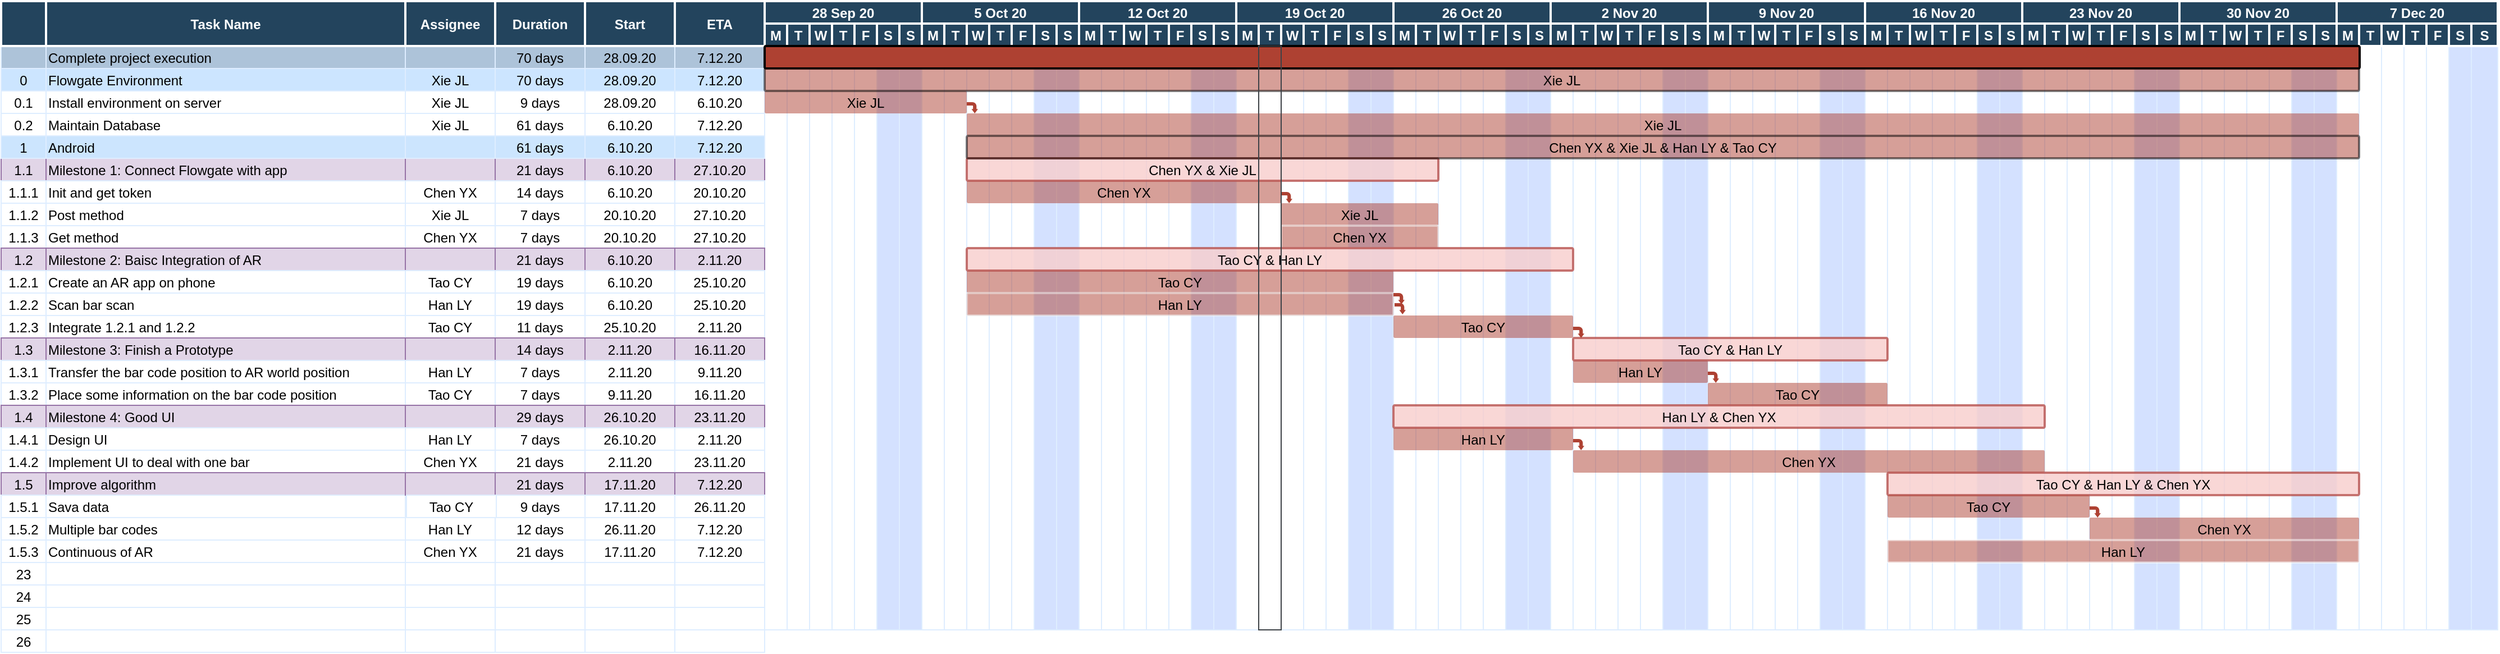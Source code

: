 <mxfile version="13.8.1" type="github">
  <diagram name="Page-1" id="8378b5f6-a2b2-b727-a746-972ab9d02e00">
    <mxGraphModel dx="1607" dy="758" grid="1" gridSize="10" guides="1" tooltips="1" connect="0" arrows="1" fold="1" page="1" pageScale="1.5" pageWidth="1169" pageHeight="827" background="#ffffff" math="0" shadow="0">
      <root>
        <mxCell id="0" />
        <mxCell id="1" parent="0" />
        <mxCell id="215" value="" style="strokeColor=#DEEDFF" parent="1" vertex="1">
          <mxGeometry x="1750.0" y="330.0" width="20" height="520" as="geometry" />
        </mxCell>
        <mxCell id="0kv2POSV4pIMgLlQA3oe-380" value="" style="strokeColor=#DEEDFF" vertex="1" parent="1">
          <mxGeometry x="1930.0" y="330.0" width="20" height="520" as="geometry" />
        </mxCell>
        <mxCell id="63" value="" style="strokeColor=#DEEDFF;fillColor=#ADC3D9" parent="1" vertex="1">
          <mxGeometry x="630" y="330" width="40" height="20" as="geometry" />
        </mxCell>
        <mxCell id="64" value="Complete project execution" style="align=left;strokeColor=#DEEDFF;fillColor=#ADC3D9" parent="1" vertex="1">
          <mxGeometry x="670" y="330" width="320" height="20" as="geometry" />
        </mxCell>
        <mxCell id="65" value="70 days" style="strokeColor=#DEEDFF;fillColor=#ADC3D9" parent="1" vertex="1">
          <mxGeometry x="1070.0" y="330" width="80.0" height="20" as="geometry" />
        </mxCell>
        <mxCell id="66" value="28.09.20" style="strokeColor=#DEEDFF;fillColor=#ADC3D9" parent="1" vertex="1">
          <mxGeometry x="1150.0" y="330" width="80.0" height="20" as="geometry" />
        </mxCell>
        <mxCell id="67" value="7.12.20" style="strokeColor=#DEEDFF;fillColor=#ADC3D9" parent="1" vertex="1">
          <mxGeometry x="1230.0" y="330.0" width="80.0" height="20" as="geometry" />
        </mxCell>
        <mxCell id="68" value="" style="strokeColor=#DEEDFF" parent="1" vertex="1">
          <mxGeometry x="1310.0" y="330.0" width="20" height="520" as="geometry" />
        </mxCell>
        <mxCell id="69" value="0" style="strokeColor=#DEEDFF;fillColor=#CCE5FF" parent="1" vertex="1">
          <mxGeometry x="630.0" y="350.0" width="40" height="20" as="geometry" />
        </mxCell>
        <mxCell id="70" value="Flowgate Environment" style="align=left;strokeColor=#DEEDFF;fillColor=#CCE5FF" parent="1" vertex="1">
          <mxGeometry x="670.0" y="350.0" width="320.0" height="20" as="geometry" />
        </mxCell>
        <mxCell id="71" value="70 days" style="strokeColor=#DEEDFF;fillColor=#CCE5FF" parent="1" vertex="1">
          <mxGeometry x="1070.0" y="350.0" width="80.0" height="20" as="geometry" />
        </mxCell>
        <mxCell id="72" value="28.09.20" style="strokeColor=#DEEDFF;fillColor=#CCE5FF" parent="1" vertex="1">
          <mxGeometry x="1150.0" y="350.0" width="80.0" height="20" as="geometry" />
        </mxCell>
        <mxCell id="73" value="7.12.20" style="strokeColor=#DEEDFF;fillColor=#CCE5FF" parent="1" vertex="1">
          <mxGeometry x="1230.0" y="350.0" width="80.0" height="20" as="geometry" />
        </mxCell>
        <mxCell id="74" value="0.1" style="strokeColor=#DEEDFF" parent="1" vertex="1">
          <mxGeometry x="630.0" y="370.0" width="40" height="20" as="geometry" />
        </mxCell>
        <mxCell id="75" value="Install environment on server" style="align=left;strokeColor=#DEEDFF" parent="1" vertex="1">
          <mxGeometry x="670.0" y="370.0" width="320.0" height="20.0" as="geometry" />
        </mxCell>
        <mxCell id="76" value="9 days" style="strokeColor=#DEEDFF" parent="1" vertex="1">
          <mxGeometry x="1070.0" y="370.0" width="80.0" height="20" as="geometry" />
        </mxCell>
        <mxCell id="77" value="28.09.20" style="strokeColor=#DEEDFF" parent="1" vertex="1">
          <mxGeometry x="1150.0" y="370.0" width="80.0" height="20" as="geometry" />
        </mxCell>
        <mxCell id="78" value="6.10.20" style="strokeColor=#DEEDFF" parent="1" vertex="1">
          <mxGeometry x="1230.0" y="370" width="80.0" height="20" as="geometry" />
        </mxCell>
        <mxCell id="79" value="0.2" style="strokeColor=#DEEDFF" parent="1" vertex="1">
          <mxGeometry x="630" y="390.0" width="40" height="20" as="geometry" />
        </mxCell>
        <mxCell id="80" value="Maintain Database" style="align=left;strokeColor=#DEEDFF" parent="1" vertex="1">
          <mxGeometry x="670" y="390.0" width="320" height="20" as="geometry" />
        </mxCell>
        <mxCell id="81" value="61 days" style="strokeColor=#DEEDFF" parent="1" vertex="1">
          <mxGeometry x="1070.0" y="390.0" width="80.0" height="20" as="geometry" />
        </mxCell>
        <mxCell id="82" value="6.10.20" style="strokeColor=#DEEDFF" parent="1" vertex="1">
          <mxGeometry x="1150.0" y="390.0" width="80.0" height="20" as="geometry" />
        </mxCell>
        <mxCell id="83" value="7.12.20" style="strokeColor=#DEEDFF" parent="1" vertex="1">
          <mxGeometry x="1230.0" y="390.0" width="80.0" height="20" as="geometry" />
        </mxCell>
        <mxCell id="84" value="1.1" style="strokeColor=#9673a6;fillColor=#e1d5e7;" parent="1" vertex="1">
          <mxGeometry x="630.0" y="430.0" width="40" height="20" as="geometry" />
        </mxCell>
        <mxCell id="85" value="Milestone 1: Connect Flowgate with app " style="align=left;strokeColor=#9673a6;fillColor=#e1d5e7;" parent="1" vertex="1">
          <mxGeometry x="670.0" y="430.0" width="320.0" height="20" as="geometry" />
        </mxCell>
        <mxCell id="86" value="21 days" style="strokeColor=#9673a6;fillColor=#e1d5e7;" parent="1" vertex="1">
          <mxGeometry x="1070.0" y="430.0" width="80.0" height="20" as="geometry" />
        </mxCell>
        <mxCell id="87" value="6.10.20" style="strokeColor=#9673a6;fillColor=#e1d5e7;" parent="1" vertex="1">
          <mxGeometry x="1150.0" y="430.0" width="80.0" height="20" as="geometry" />
        </mxCell>
        <mxCell id="88" value="27.10.20" style="strokeColor=#9673a6;fillColor=#e1d5e7;" parent="1" vertex="1">
          <mxGeometry x="1230.0" y="430.0" width="80.0" height="20" as="geometry" />
        </mxCell>
        <mxCell id="89" value="1.1.1" style="strokeColor=#DEEDFF" parent="1" vertex="1">
          <mxGeometry x="630.0" y="450.0" width="40" height="20" as="geometry" />
        </mxCell>
        <mxCell id="90" value="Init and get token" style="align=left;strokeColor=#DEEDFF" parent="1" vertex="1">
          <mxGeometry x="670.0" y="450.0" width="320.0" height="20" as="geometry" />
        </mxCell>
        <mxCell id="91" value="14 days" style="strokeColor=#DEEDFF" parent="1" vertex="1">
          <mxGeometry x="1070.0" y="450.0" width="80.0" height="20" as="geometry" />
        </mxCell>
        <mxCell id="92" value="6.10.20" style="strokeColor=#DEEDFF" parent="1" vertex="1">
          <mxGeometry x="1150.0" y="450.0" width="80.0" height="20" as="geometry" />
        </mxCell>
        <mxCell id="93" value="20.10.20" style="strokeColor=#DEEDFF" parent="1" vertex="1">
          <mxGeometry x="1230.0" y="450.0" width="80.0" height="20" as="geometry" />
        </mxCell>
        <mxCell id="94" value="1.1.2" style="strokeColor=#DEEDFF" parent="1" vertex="1">
          <mxGeometry x="630.0" y="470.0" width="40" height="20" as="geometry" />
        </mxCell>
        <mxCell id="95" value="Post method" style="align=left;strokeColor=#DEEDFF" parent="1" vertex="1">
          <mxGeometry x="670.0" y="470.0" width="320.0" height="20" as="geometry" />
        </mxCell>
        <mxCell id="96" value="7 days" style="strokeColor=#DEEDFF" parent="1" vertex="1">
          <mxGeometry x="1070.0" y="470.0" width="80.0" height="20" as="geometry" />
        </mxCell>
        <mxCell id="97" value="20.10.20" style="strokeColor=#DEEDFF" parent="1" vertex="1">
          <mxGeometry x="1150.0" y="470.0" width="80.0" height="20" as="geometry" />
        </mxCell>
        <mxCell id="98" value="27.10.20" style="strokeColor=#DEEDFF" parent="1" vertex="1">
          <mxGeometry x="1230.0" y="470.0" width="80.0" height="20" as="geometry" />
        </mxCell>
        <mxCell id="99" value="1.1.3" style="strokeColor=#DEEDFF" parent="1" vertex="1">
          <mxGeometry x="630.0" y="490.0" width="40" height="20" as="geometry" />
        </mxCell>
        <mxCell id="100" value="Get method" style="align=left;strokeColor=#DEEDFF" parent="1" vertex="1">
          <mxGeometry x="670.0" y="490.0" width="320.0" height="20" as="geometry" />
        </mxCell>
        <mxCell id="101" value="7 days" style="strokeColor=#DEEDFF" parent="1" vertex="1">
          <mxGeometry x="1070.0" y="490.0" width="80.0" height="20" as="geometry" />
        </mxCell>
        <mxCell id="102" value="20.10.20" style="strokeColor=#DEEDFF" parent="1" vertex="1">
          <mxGeometry x="1150.0" y="490.0" width="80.0" height="20" as="geometry" />
        </mxCell>
        <mxCell id="103" value="27.10.20" style="strokeColor=#DEEDFF" parent="1" vertex="1">
          <mxGeometry x="1230.0" y="490.0" width="80.0" height="20" as="geometry" />
        </mxCell>
        <mxCell id="104" value="1.2" style="strokeColor=#9673a6;fillColor=#e1d5e7;" parent="1" vertex="1">
          <mxGeometry x="630.0" y="510.0" width="40" height="20" as="geometry" />
        </mxCell>
        <mxCell id="105" value="Milestone 2: Baisc Integration of AR" style="align=left;strokeColor=#9673a6;fillColor=#e1d5e7;" parent="1" vertex="1">
          <mxGeometry x="670.0" y="510.0" width="320.0" height="20.0" as="geometry" />
        </mxCell>
        <mxCell id="106" value="21 days" style="strokeColor=#9673a6;fillColor=#e1d5e7;" parent="1" vertex="1">
          <mxGeometry x="1070.0" y="510.0" width="80.0" height="20" as="geometry" />
        </mxCell>
        <mxCell id="107" value="6.10.20" style="strokeColor=#9673a6;fillColor=#e1d5e7;" parent="1" vertex="1">
          <mxGeometry x="1150.0" y="510.0" width="80.0" height="20" as="geometry" />
        </mxCell>
        <mxCell id="108" value="2.11.20" style="strokeColor=#9673a6;fillColor=#e1d5e7;" parent="1" vertex="1">
          <mxGeometry x="1230.0" y="510.0" width="80.0" height="20" as="geometry" />
        </mxCell>
        <mxCell id="109" value="1.2.1" style="strokeColor=#DEEDFF" parent="1" vertex="1">
          <mxGeometry x="630.0" y="530.0" width="40" height="20" as="geometry" />
        </mxCell>
        <mxCell id="110" value="Create an AR app on phone" style="align=left;strokeColor=#DEEDFF" parent="1" vertex="1">
          <mxGeometry x="670.0" y="530.0" width="320.0" height="20" as="geometry" />
        </mxCell>
        <mxCell id="111" value="19 days" style="strokeColor=#DEEDFF" parent="1" vertex="1">
          <mxGeometry x="1070.0" y="530.0" width="80.0" height="20" as="geometry" />
        </mxCell>
        <mxCell id="112" value="6.10.20" style="strokeColor=#DEEDFF" parent="1" vertex="1">
          <mxGeometry x="1150.0" y="530.0" width="80.0" height="20" as="geometry" />
        </mxCell>
        <mxCell id="113" value="25.10.20" style="strokeColor=#DEEDFF" parent="1" vertex="1">
          <mxGeometry x="1230.0" y="530.0" width="80.0" height="20" as="geometry" />
        </mxCell>
        <mxCell id="114" value="1.2.2" style="strokeColor=#DEEDFF" parent="1" vertex="1">
          <mxGeometry x="630.0" y="550.0" width="40" height="20" as="geometry" />
        </mxCell>
        <mxCell id="115" value="Scan bar scan" style="align=left;strokeColor=#DEEDFF" parent="1" vertex="1">
          <mxGeometry x="670.0" y="550.0" width="320.0" height="20" as="geometry" />
        </mxCell>
        <mxCell id="116" value="19 days" style="strokeColor=#DEEDFF" parent="1" vertex="1">
          <mxGeometry x="1070.0" y="550.0" width="80.0" height="20" as="geometry" />
        </mxCell>
        <mxCell id="117" value="6.10.20" style="strokeColor=#DEEDFF" parent="1" vertex="1">
          <mxGeometry x="1150.0" y="550.0" width="80.0" height="20" as="geometry" />
        </mxCell>
        <mxCell id="118" value="25.10.20" style="strokeColor=#DEEDFF" parent="1" vertex="1">
          <mxGeometry x="1230.0" y="550.0" width="80.0" height="20" as="geometry" />
        </mxCell>
        <mxCell id="119" value="1.2.3" style="strokeColor=#DEEDFF" parent="1" vertex="1">
          <mxGeometry x="630" y="570.0" width="40" height="20" as="geometry" />
        </mxCell>
        <mxCell id="120" value="Integrate 1.2.1 and 1.2.2" style="align=left;strokeColor=#DEEDFF" parent="1" vertex="1">
          <mxGeometry x="670" y="570.0" width="320" height="20" as="geometry" />
        </mxCell>
        <mxCell id="121" value="11 days" style="strokeColor=#DEEDFF" parent="1" vertex="1">
          <mxGeometry x="1070.0" y="570.0" width="80.0" height="20" as="geometry" />
        </mxCell>
        <mxCell id="122" value="25.10.20" style="strokeColor=#DEEDFF" parent="1" vertex="1">
          <mxGeometry x="1150.0" y="570.0" width="80.0" height="20" as="geometry" />
        </mxCell>
        <mxCell id="123" value="2.11.20" style="strokeColor=#DEEDFF" parent="1" vertex="1">
          <mxGeometry x="1230.0" y="570.0" width="80.0" height="20" as="geometry" />
        </mxCell>
        <mxCell id="124" value="1.3" style="strokeColor=#9673a6;fillColor=#e1d5e7;" parent="1" vertex="1">
          <mxGeometry x="630" y="590.0" width="40" height="20" as="geometry" />
        </mxCell>
        <mxCell id="125" value="Milestone 3: Finish a Prototype" style="align=left;strokeColor=#9673a6;fillColor=#e1d5e7;" parent="1" vertex="1">
          <mxGeometry x="670" y="590.0" width="320" height="20" as="geometry" />
        </mxCell>
        <mxCell id="126" value="14 days" style="strokeColor=#9673a6;fillColor=#e1d5e7;" parent="1" vertex="1">
          <mxGeometry x="1070.0" y="590.0" width="80.0" height="20" as="geometry" />
        </mxCell>
        <mxCell id="127" value="2.11.20" style="strokeColor=#9673a6;fillColor=#e1d5e7;" parent="1" vertex="1">
          <mxGeometry x="1150.0" y="590.0" width="80.0" height="20" as="geometry" />
        </mxCell>
        <mxCell id="128" value="16.11.20" style="strokeColor=#9673a6;fillColor=#e1d5e7;" parent="1" vertex="1">
          <mxGeometry x="1230.0" y="590.0" width="80.0" height="20" as="geometry" />
        </mxCell>
        <mxCell id="129" value="1.3.1" style="strokeColor=#DEEDFF" parent="1" vertex="1">
          <mxGeometry x="630.0" y="610.0" width="40" height="20" as="geometry" />
        </mxCell>
        <mxCell id="130" value="Transfer the bar code position to AR world position" style="align=left;strokeColor=#DEEDFF" parent="1" vertex="1">
          <mxGeometry x="670.0" y="610.0" width="320.0" height="20" as="geometry" />
        </mxCell>
        <mxCell id="131" value="7 days" style="strokeColor=#DEEDFF" parent="1" vertex="1">
          <mxGeometry x="1070.0" y="610.0" width="80.0" height="20" as="geometry" />
        </mxCell>
        <mxCell id="132" value="2.11.20" style="strokeColor=#DEEDFF" parent="1" vertex="1">
          <mxGeometry x="1150.0" y="610.0" width="80.0" height="20" as="geometry" />
        </mxCell>
        <mxCell id="133" value="9.11.20" style="strokeColor=#DEEDFF" parent="1" vertex="1">
          <mxGeometry x="1230.0" y="610.0" width="80.0" height="20" as="geometry" />
        </mxCell>
        <mxCell id="134" value="1.3.2" style="strokeColor=#DEEDFF;fillColor=#FFFFFF" parent="1" vertex="1">
          <mxGeometry x="630.0" y="630.0" width="40" height="20" as="geometry" />
        </mxCell>
        <mxCell id="135" value="Place some information on the bar code position" style="align=left;strokeColor=#DEEDFF;fillColor=#FFFFFF" parent="1" vertex="1">
          <mxGeometry x="670.0" y="630.0" width="320.0" height="20" as="geometry" />
        </mxCell>
        <mxCell id="136" value="7 days" style="strokeColor=#DEEDFF;fillColor=#FFFFFF" parent="1" vertex="1">
          <mxGeometry x="1070.0" y="630.0" width="80.0" height="20" as="geometry" />
        </mxCell>
        <mxCell id="137" value="9.11.20" style="strokeColor=#DEEDFF;fillColor=#FFFFFF" parent="1" vertex="1">
          <mxGeometry x="1150.0" y="630.0" width="80.0" height="20" as="geometry" />
        </mxCell>
        <mxCell id="138" value="16.11.20" style="strokeColor=#DEEDFF;fillColor=#FFFFFF" parent="1" vertex="1">
          <mxGeometry x="1230.0" y="630.0" width="80.0" height="20" as="geometry" />
        </mxCell>
        <mxCell id="139" value="1.4" style="strokeColor=#9673a6;fillColor=#e1d5e7;" parent="1" vertex="1">
          <mxGeometry x="630.0" y="650.0" width="40" height="20" as="geometry" />
        </mxCell>
        <mxCell id="140" value="Milestone 4: Good UI" style="align=left;strokeColor=#9673a6;fillColor=#e1d5e7;" parent="1" vertex="1">
          <mxGeometry x="670.0" y="650.0" width="320.0" height="20" as="geometry" />
        </mxCell>
        <mxCell id="141" value="29 days" style="strokeColor=#9673a6;fillColor=#e1d5e7;" parent="1" vertex="1">
          <mxGeometry x="1070.0" y="650.0" width="80.0" height="20" as="geometry" />
        </mxCell>
        <mxCell id="142" value="26.10.20" style="strokeColor=#9673a6;fillColor=#e1d5e7;" parent="1" vertex="1">
          <mxGeometry x="1150.0" y="650.0" width="80.0" height="20" as="geometry" />
        </mxCell>
        <mxCell id="143" value="23.11.20" style="strokeColor=#9673a6;fillColor=#e1d5e7;" parent="1" vertex="1">
          <mxGeometry x="1230.0" y="650.0" width="80.0" height="20" as="geometry" />
        </mxCell>
        <mxCell id="144" value="1.4.1" style="strokeColor=#DEEDFF" parent="1" vertex="1">
          <mxGeometry x="630.0" y="670.0" width="40" height="20" as="geometry" />
        </mxCell>
        <mxCell id="145" value="Design UI" style="align=left;strokeColor=#DEEDFF" parent="1" vertex="1">
          <mxGeometry x="670.0" y="670.0" width="320.0" height="20" as="geometry" />
        </mxCell>
        <mxCell id="146" value="7 days" style="strokeColor=#DEEDFF" parent="1" vertex="1">
          <mxGeometry x="1070.0" y="670.0" width="80.0" height="20" as="geometry" />
        </mxCell>
        <mxCell id="147" value="26.10.20" style="strokeColor=#DEEDFF" parent="1" vertex="1">
          <mxGeometry x="1150.0" y="670.0" width="80.0" height="20" as="geometry" />
        </mxCell>
        <mxCell id="148" value="2.11.20" style="strokeColor=#DEEDFF" parent="1" vertex="1">
          <mxGeometry x="1230.0" y="670.0" width="80.0" height="20" as="geometry" />
        </mxCell>
        <mxCell id="149" value="1.4.2" style="strokeColor=#DEEDFF" parent="1" vertex="1">
          <mxGeometry x="630.0" y="690.0" width="40" height="20" as="geometry" />
        </mxCell>
        <mxCell id="150" value="Implement UI to deal with one bar" style="align=left;strokeColor=#DEEDFF" parent="1" vertex="1">
          <mxGeometry x="670.0" y="690.0" width="320.0" height="20" as="geometry" />
        </mxCell>
        <mxCell id="151" value="21 days" style="strokeColor=#DEEDFF" parent="1" vertex="1">
          <mxGeometry x="1070.0" y="690.0" width="80.0" height="20" as="geometry" />
        </mxCell>
        <mxCell id="152" value="2.11.20" style="strokeColor=#DEEDFF" parent="1" vertex="1">
          <mxGeometry x="1150.0" y="690.0" width="80.0" height="20" as="geometry" />
        </mxCell>
        <mxCell id="153" value="23.11.20" style="strokeColor=#DEEDFF" parent="1" vertex="1">
          <mxGeometry x="1230.0" y="690.0" width="80.0" height="20" as="geometry" />
        </mxCell>
        <mxCell id="154" value="1.5" style="strokeColor=#9673a6;fillColor=#e1d5e7;" parent="1" vertex="1">
          <mxGeometry x="630.0" y="710.0" width="40" height="20" as="geometry" />
        </mxCell>
        <mxCell id="155" value="Improve algorithm" style="align=left;strokeColor=#9673a6;fillColor=#e1d5e7;" parent="1" vertex="1">
          <mxGeometry x="670.0" y="710.0" width="320.0" height="20" as="geometry" />
        </mxCell>
        <mxCell id="156" value="21 days" style="strokeColor=#9673a6;fillColor=#e1d5e7;" parent="1" vertex="1">
          <mxGeometry x="1070.0" y="710.0" width="80.0" height="20" as="geometry" />
        </mxCell>
        <mxCell id="157" value="17.11.20" style="strokeColor=#9673a6;fillColor=#e1d5e7;" parent="1" vertex="1">
          <mxGeometry x="1150" y="710" width="80" height="20" as="geometry" />
        </mxCell>
        <mxCell id="158" value="7.12.20" style="strokeColor=#9673a6;fillColor=#e1d5e7;" parent="1" vertex="1">
          <mxGeometry x="1230.0" y="710.0" width="80.0" height="20" as="geometry" />
        </mxCell>
        <mxCell id="159" value="1.5.1" style="strokeColor=#DEEDFF" parent="1" vertex="1">
          <mxGeometry x="630.0" y="730.0" width="40" height="20" as="geometry" />
        </mxCell>
        <mxCell id="160" value="Sava data" style="align=left;strokeColor=#DEEDFF" parent="1" vertex="1">
          <mxGeometry x="670.0" y="730.0" width="320.0" height="20" as="geometry" />
        </mxCell>
        <mxCell id="161" value="9 days" style="strokeColor=#DEEDFF" parent="1" vertex="1">
          <mxGeometry x="1070.0" y="730.0" width="80.0" height="20" as="geometry" />
        </mxCell>
        <mxCell id="162" value="17.11.20" style="strokeColor=#DEEDFF" parent="1" vertex="1">
          <mxGeometry x="1150.0" y="730.0" width="80.0" height="20" as="geometry" />
        </mxCell>
        <mxCell id="163" value="26.11.20" style="strokeColor=#DEEDFF" parent="1" vertex="1">
          <mxGeometry x="1230.0" y="730.0" width="80.0" height="20" as="geometry" />
        </mxCell>
        <mxCell id="164" value="1.5.2" style="strokeColor=#DEEDFF" parent="1" vertex="1">
          <mxGeometry x="630.0" y="750.0" width="40" height="20" as="geometry" />
        </mxCell>
        <mxCell id="165" value="Multiple bar codes" style="align=left;strokeColor=#DEEDFF" parent="1" vertex="1">
          <mxGeometry x="670.0" y="750.0" width="320.0" height="20" as="geometry" />
        </mxCell>
        <mxCell id="166" value="12 days" style="strokeColor=#DEEDFF" parent="1" vertex="1">
          <mxGeometry x="1070.0" y="750.0" width="80.0" height="20" as="geometry" />
        </mxCell>
        <mxCell id="167" value="26.11.20" style="strokeColor=#DEEDFF" parent="1" vertex="1">
          <mxGeometry x="1150.0" y="750.0" width="80.0" height="20" as="geometry" />
        </mxCell>
        <mxCell id="168" value="7.12.20" style="strokeColor=#DEEDFF" parent="1" vertex="1">
          <mxGeometry x="1230.0" y="750.0" width="80.0" height="20" as="geometry" />
        </mxCell>
        <mxCell id="169" value="1.5.3" style="strokeColor=#DEEDFF" parent="1" vertex="1">
          <mxGeometry x="630.0" y="770.0" width="40" height="20" as="geometry" />
        </mxCell>
        <mxCell id="170" value="Continuous of AR" style="align=left;strokeColor=#DEEDFF" parent="1" vertex="1">
          <mxGeometry x="670.0" y="770.0" width="320.0" height="20" as="geometry" />
        </mxCell>
        <mxCell id="171" value="21 days" style="strokeColor=#DEEDFF" parent="1" vertex="1">
          <mxGeometry x="1070.0" y="770.0" width="80.0" height="20" as="geometry" />
        </mxCell>
        <mxCell id="172" value="17.11.20" style="strokeColor=#DEEDFF" parent="1" vertex="1">
          <mxGeometry x="1150.0" y="770.0" width="80.0" height="20" as="geometry" />
        </mxCell>
        <mxCell id="173" value="7.12.20" style="strokeColor=#DEEDFF" parent="1" vertex="1">
          <mxGeometry x="1230.0" y="770.0" width="80.0" height="20" as="geometry" />
        </mxCell>
        <mxCell id="174" value="23" style="strokeColor=#DEEDFF" parent="1" vertex="1">
          <mxGeometry x="630.0" y="790.0" width="40" height="20" as="geometry" />
        </mxCell>
        <mxCell id="175" value="" style="align=left;strokeColor=#DEEDFF" parent="1" vertex="1">
          <mxGeometry x="670.0" y="790.0" width="320.0" height="20" as="geometry" />
        </mxCell>
        <mxCell id="176" value="" style="strokeColor=#DEEDFF" parent="1" vertex="1">
          <mxGeometry x="1070.0" y="790.0" width="80.0" height="20" as="geometry" />
        </mxCell>
        <mxCell id="177" value="" style="strokeColor=#DEEDFF" parent="1" vertex="1">
          <mxGeometry x="1150.0" y="790.0" width="80.0" height="20" as="geometry" />
        </mxCell>
        <mxCell id="178" value="" style="strokeColor=#DEEDFF" parent="1" vertex="1">
          <mxGeometry x="1230.0" y="790.0" width="80.0" height="20" as="geometry" />
        </mxCell>
        <mxCell id="179" value="24" style="strokeColor=#DEEDFF" parent="1" vertex="1">
          <mxGeometry x="630.0" y="810.0" width="40" height="20" as="geometry" />
        </mxCell>
        <mxCell id="180" value="" style="align=left;strokeColor=#DEEDFF" parent="1" vertex="1">
          <mxGeometry x="670.0" y="810.0" width="320.0" height="20" as="geometry" />
        </mxCell>
        <mxCell id="181" value="" style="strokeColor=#DEEDFF" parent="1" vertex="1">
          <mxGeometry x="1070.0" y="810.0" width="80.0" height="20" as="geometry" />
        </mxCell>
        <mxCell id="182" value="" style="strokeColor=#DEEDFF" parent="1" vertex="1">
          <mxGeometry x="1150.0" y="810.0" width="80.0" height="20" as="geometry" />
        </mxCell>
        <mxCell id="183" value="" style="strokeColor=#DEEDFF" parent="1" vertex="1">
          <mxGeometry x="1230.0" y="810.0" width="80.0" height="20" as="geometry" />
        </mxCell>
        <mxCell id="184" value="25" style="strokeColor=#DEEDFF" parent="1" vertex="1">
          <mxGeometry x="630.0" y="830.0" width="40" height="20" as="geometry" />
        </mxCell>
        <mxCell id="185" value="" style="align=left;strokeColor=#DEEDFF" parent="1" vertex="1">
          <mxGeometry x="670.0" y="830.0" width="320.0" height="20" as="geometry" />
        </mxCell>
        <mxCell id="186" value="" style="strokeColor=#DEEDFF" parent="1" vertex="1">
          <mxGeometry x="1070.0" y="830.0" width="80.0" height="20" as="geometry" />
        </mxCell>
        <mxCell id="187" value="" style="strokeColor=#DEEDFF" parent="1" vertex="1">
          <mxGeometry x="1150.0" y="830.0" width="80.0" height="20" as="geometry" />
        </mxCell>
        <mxCell id="188" value="" style="strokeColor=#DEEDFF" parent="1" vertex="1">
          <mxGeometry x="1230.0" y="830.0" width="80.0" height="20" as="geometry" />
        </mxCell>
        <mxCell id="189" value="26" style="strokeColor=#DEEDFF" parent="1" vertex="1">
          <mxGeometry x="630.0" y="850.0" width="40" height="20" as="geometry" />
        </mxCell>
        <mxCell id="190" value="" style="align=left;strokeColor=#DEEDFF" parent="1" vertex="1">
          <mxGeometry x="670.0" y="850.0" width="320.0" height="20" as="geometry" />
        </mxCell>
        <mxCell id="191" value="" style="strokeColor=#DEEDFF" parent="1" vertex="1">
          <mxGeometry x="1070.0" y="850.0" width="80.0" height="20" as="geometry" />
        </mxCell>
        <mxCell id="192" value="" style="strokeColor=#DEEDFF" parent="1" vertex="1">
          <mxGeometry x="1150.0" y="850.0" width="80.0" height="20" as="geometry" />
        </mxCell>
        <mxCell id="193" value="" style="strokeColor=#DEEDFF" parent="1" vertex="1">
          <mxGeometry x="1230.0" y="850.0" width="80.0" height="20" as="geometry" />
        </mxCell>
        <mxCell id="194" value="" style="strokeColor=#DEEDFF" parent="1" vertex="1">
          <mxGeometry x="1330.0" y="330.0" width="20" height="520" as="geometry" />
        </mxCell>
        <mxCell id="195" value="" style="strokeColor=#DEEDFF" parent="1" vertex="1">
          <mxGeometry x="1350.0" y="330.0" width="20" height="520" as="geometry" />
        </mxCell>
        <mxCell id="196" value="" style="strokeColor=#DEEDFF" parent="1" vertex="1">
          <mxGeometry x="1370.0" y="330.0" width="20" height="520" as="geometry" />
        </mxCell>
        <mxCell id="197" value="" style="strokeColor=#DEEDFF" parent="1" vertex="1">
          <mxGeometry x="1390.0" y="330.0" width="20" height="520" as="geometry" />
        </mxCell>
        <mxCell id="198" value="" style="strokeColor=#DEEDFF;fillColor=#D4E1FF" parent="1" vertex="1">
          <mxGeometry x="1410.0" y="330.0" width="20" height="520" as="geometry" />
        </mxCell>
        <mxCell id="199" value="" style="strokeColor=#DEEDFF;fillColor=#D4E1FF" parent="1" vertex="1">
          <mxGeometry x="1430.0" y="330.0" width="20" height="520" as="geometry" />
        </mxCell>
        <mxCell id="200" value="" style="strokeColor=#DEEDFF" parent="1" vertex="1">
          <mxGeometry x="1450.0" y="330.0" width="20" height="520" as="geometry" />
        </mxCell>
        <mxCell id="201" value="" style="strokeColor=#DEEDFF" parent="1" vertex="1">
          <mxGeometry x="1470.0" y="330.0" width="20" height="520" as="geometry" />
        </mxCell>
        <mxCell id="202" value="" style="strokeColor=#DEEDFF" parent="1" vertex="1">
          <mxGeometry x="1490.0" y="330.0" width="20" height="520" as="geometry" />
        </mxCell>
        <mxCell id="203" value="" style="strokeColor=#DEEDFF" parent="1" vertex="1">
          <mxGeometry x="1510.0" y="330.0" width="20" height="520" as="geometry" />
        </mxCell>
        <mxCell id="204" value="" style="strokeColor=#DEEDFF" parent="1" vertex="1">
          <mxGeometry x="1530.0" y="330.0" width="20" height="520" as="geometry" />
        </mxCell>
        <mxCell id="205" value="" style="strokeColor=#DEEDFF;fillColor=#D4E1FF" parent="1" vertex="1">
          <mxGeometry x="1550.0" y="330.0" width="20" height="520" as="geometry" />
        </mxCell>
        <mxCell id="206" value="" style="strokeColor=#DEEDFF;fillColor=#D4E1FF" parent="1" vertex="1">
          <mxGeometry x="1570.0" y="330.0" width="20" height="520" as="geometry" />
        </mxCell>
        <mxCell id="207" value="" style="strokeColor=#DEEDFF" parent="1" vertex="1">
          <mxGeometry x="1590.0" y="330.0" width="20" height="520" as="geometry" />
        </mxCell>
        <mxCell id="208" value="" style="strokeColor=#DEEDFF" parent="1" vertex="1">
          <mxGeometry x="1610.0" y="330.0" width="20" height="520" as="geometry" />
        </mxCell>
        <mxCell id="209" value="" style="strokeColor=#DEEDFF" parent="1" vertex="1">
          <mxGeometry x="1630.0" y="330.0" width="20" height="520" as="geometry" />
        </mxCell>
        <mxCell id="210" value="" style="strokeColor=#DEEDFF" parent="1" vertex="1">
          <mxGeometry x="1650.0" y="330.0" width="20" height="520" as="geometry" />
        </mxCell>
        <mxCell id="211" value="" style="strokeColor=#DEEDFF" parent="1" vertex="1">
          <mxGeometry x="1670.0" y="330.0" width="20" height="520" as="geometry" />
        </mxCell>
        <mxCell id="212" value="" style="strokeColor=#DEEDFF;fillColor=#D4E1FF" parent="1" vertex="1">
          <mxGeometry x="1690.0" y="330.0" width="20" height="520" as="geometry" />
        </mxCell>
        <mxCell id="213" value="" style="strokeColor=#DEEDFF;fillColor=#D4E1FF" parent="1" vertex="1">
          <mxGeometry x="1710.0" y="330.0" width="20" height="520" as="geometry" />
        </mxCell>
        <mxCell id="214" value="" style="strokeColor=#DEEDFF" parent="1" vertex="1">
          <mxGeometry x="1730.0" y="330.0" width="20" height="520" as="geometry" />
        </mxCell>
        <mxCell id="216" value="" style="strokeColor=#DEEDFF" parent="1" vertex="1">
          <mxGeometry x="1770.0" y="330.0" width="20" height="520" as="geometry" />
        </mxCell>
        <mxCell id="217" value="" style="strokeColor=#DEEDFF" parent="1" vertex="1">
          <mxGeometry x="1790.0" y="330.0" width="20" height="520" as="geometry" />
        </mxCell>
        <mxCell id="218" value="" style="strokeColor=#DEEDFF" parent="1" vertex="1">
          <mxGeometry x="1810.0" y="330.0" width="20" height="520" as="geometry" />
        </mxCell>
        <mxCell id="219" value="" style="strokeColor=#DEEDFF;fillColor=#D4E1FF" parent="1" vertex="1">
          <mxGeometry x="1830.0" y="330.0" width="20" height="520" as="geometry" />
        </mxCell>
        <mxCell id="220" value="" style="strokeColor=#DEEDFF;fillColor=#D4E1FF" parent="1" vertex="1">
          <mxGeometry x="1850.0" y="330.0" width="20" height="520" as="geometry" />
        </mxCell>
        <mxCell id="221" value="" style="strokeColor=#DEEDFF" parent="1" vertex="1">
          <mxGeometry x="1870.0" y="330.0" width="20" height="520" as="geometry" />
        </mxCell>
        <mxCell id="222" value="" style="strokeColor=#DEEDFF" parent="1" vertex="1">
          <mxGeometry x="1890.0" y="330.0" width="20" height="520" as="geometry" />
        </mxCell>
        <mxCell id="223" value="" style="strokeColor=#DEEDFF" parent="1" vertex="1">
          <mxGeometry x="1910.0" y="330.0" width="20" height="520" as="geometry" />
        </mxCell>
        <mxCell id="225" value="" style="strokeColor=#DEEDFF" parent="1" vertex="1">
          <mxGeometry x="1950.0" y="330.0" width="20" height="520" as="geometry" />
        </mxCell>
        <mxCell id="226" value="" style="strokeColor=#DEEDFF;fillColor=#D4E1FF" parent="1" vertex="1">
          <mxGeometry x="1970.0" y="330.0" width="20" height="520" as="geometry" />
        </mxCell>
        <mxCell id="227" value="" style="strokeColor=#DEEDFF;fillColor=#D4E1FF" parent="1" vertex="1">
          <mxGeometry x="1990.0" y="330.0" width="20" height="520" as="geometry" />
        </mxCell>
        <mxCell id="228" value="" style="strokeColor=#DEEDFF" parent="1" vertex="1">
          <mxGeometry x="2010.0" y="330.0" width="20" height="520" as="geometry" />
        </mxCell>
        <mxCell id="229" value="" style="strokeColor=#DEEDFF" parent="1" vertex="1">
          <mxGeometry x="2030.0" y="330.0" width="20" height="520" as="geometry" />
        </mxCell>
        <mxCell id="230" value="" style="strokeColor=#DEEDFF" parent="1" vertex="1">
          <mxGeometry x="2050.0" y="330.0" width="20" height="520" as="geometry" />
        </mxCell>
        <mxCell id="231" value="" style="strokeColor=#DEEDFF" parent="1" vertex="1">
          <mxGeometry x="2070.0" y="330.0" width="20" height="520" as="geometry" />
        </mxCell>
        <mxCell id="232" value="" style="strokeColor=#DEEDFF" parent="1" vertex="1">
          <mxGeometry x="2090.0" y="330.0" width="20" height="520" as="geometry" />
        </mxCell>
        <mxCell id="233" value="" style="strokeColor=#DEEDFF;fillColor=#D4E1FF" parent="1" vertex="1">
          <mxGeometry x="2110.0" y="330.0" width="20" height="520" as="geometry" />
        </mxCell>
        <mxCell id="234" value="" style="strokeColor=#DEEDFF;fillColor=#D4E1FF" parent="1" vertex="1">
          <mxGeometry x="2130.0" y="330.0" width="20" height="520" as="geometry" />
        </mxCell>
        <mxCell id="235" value="" style="strokeColor=#DEEDFF" parent="1" vertex="1">
          <mxGeometry x="2150.0" y="330.0" width="20" height="520" as="geometry" />
        </mxCell>
        <mxCell id="236" value="" style="strokeColor=#DEEDFF" parent="1" vertex="1">
          <mxGeometry x="2170.0" y="330.0" width="20" height="520" as="geometry" />
        </mxCell>
        <mxCell id="237" value="" style="strokeColor=#DEEDFF" parent="1" vertex="1">
          <mxGeometry x="2190.0" y="330.0" width="20" height="520" as="geometry" />
        </mxCell>
        <mxCell id="238" value="" style="strokeColor=#DEEDFF" parent="1" vertex="1">
          <mxGeometry x="2210.0" y="330.0" width="20" height="520" as="geometry" />
        </mxCell>
        <mxCell id="239" value="" style="strokeColor=#DEEDFF" parent="1" vertex="1">
          <mxGeometry x="2230.0" y="330.0" width="20" height="520" as="geometry" />
        </mxCell>
        <mxCell id="240" value="" style="strokeColor=#DEEDFF;fillColor=#D4E1FF" parent="1" vertex="1">
          <mxGeometry x="2250.0" y="330.0" width="20" height="520" as="geometry" />
        </mxCell>
        <mxCell id="241" value="" style="strokeColor=#DEEDFF;fillColor=#D4E1FF" parent="1" vertex="1">
          <mxGeometry x="2270.0" y="330.0" width="20" height="520" as="geometry" />
        </mxCell>
        <mxCell id="2" value="Task Name" style="fillColor=#23445D;strokeColor=#FFFFFF;strokeWidth=2;fontColor=#FFFFFF;fontStyle=1" parent="1" vertex="1">
          <mxGeometry x="670" y="290" width="320" height="40" as="geometry" />
        </mxCell>
        <mxCell id="3" value="" style="fillColor=#23445D;strokeColor=#FFFFFF;strokeWidth=2;fontColor=#FFFFFF;fontStyle=1" parent="1" vertex="1">
          <mxGeometry x="630" y="290" width="40" height="40" as="geometry" />
        </mxCell>
        <mxCell id="4" value="28 Sep 20" style="fillColor=#23445D;strokeColor=#FFFFFF;strokeWidth=2;fontColor=#FFFFFF;fontStyle=1" parent="1" vertex="1">
          <mxGeometry x="1310.0" y="290.0" width="140" height="20" as="geometry" />
        </mxCell>
        <mxCell id="5" value="M" style="fillColor=#23445D;strokeColor=#FFFFFF;strokeWidth=2;fontColor=#FFFFFF;fontStyle=1" parent="1" vertex="1">
          <mxGeometry x="1310.0" y="310.0" width="20" height="20" as="geometry" />
        </mxCell>
        <mxCell id="6" value="T" style="fillColor=#23445D;strokeColor=#FFFFFF;strokeWidth=2;fontColor=#FFFFFF;fontStyle=1" parent="1" vertex="1">
          <mxGeometry x="1330.0" y="310.0" width="20" height="20" as="geometry" />
        </mxCell>
        <mxCell id="7" value="W" style="fillColor=#23445D;strokeColor=#FFFFFF;strokeWidth=2;fontColor=#FFFFFF;fontStyle=1" parent="1" vertex="1">
          <mxGeometry x="1350.0" y="310.0" width="20" height="20" as="geometry" />
        </mxCell>
        <mxCell id="8" value="T" style="fillColor=#23445D;strokeColor=#FFFFFF;strokeWidth=2;fontColor=#FFFFFF;fontStyle=1" parent="1" vertex="1">
          <mxGeometry x="1370.0" y="310.0" width="20" height="20" as="geometry" />
        </mxCell>
        <mxCell id="9" value="F" style="fillColor=#23445D;strokeColor=#FFFFFF;strokeWidth=2;fontColor=#FFFFFF;fontStyle=1" parent="1" vertex="1">
          <mxGeometry x="1390.0" y="310.0" width="20" height="20" as="geometry" />
        </mxCell>
        <mxCell id="10" value="S" style="fillColor=#23445D;strokeColor=#FFFFFF;strokeWidth=2;fontColor=#FFFFFF;fontStyle=1" parent="1" vertex="1">
          <mxGeometry x="1410.0" y="310.0" width="20" height="20" as="geometry" />
        </mxCell>
        <mxCell id="11" value="S" style="fillColor=#23445D;strokeColor=#FFFFFF;strokeWidth=2;fontColor=#FFFFFF;fontStyle=1" parent="1" vertex="1">
          <mxGeometry x="1430.0" y="310.0" width="20" height="20" as="geometry" />
        </mxCell>
        <mxCell id="12" value="Duration" style="fillColor=#23445D;strokeColor=#FFFFFF;strokeWidth=2;fontColor=#FFFFFF;fontStyle=1" parent="1" vertex="1">
          <mxGeometry x="1070.0" y="290.0" width="80.0" height="40.0" as="geometry" />
        </mxCell>
        <mxCell id="13" value="Start" style="fillColor=#23445D;strokeColor=#FFFFFF;strokeWidth=2;fontColor=#FFFFFF;fontStyle=1" parent="1" vertex="1">
          <mxGeometry x="1150.0" y="290.0" width="80.0" height="40.0" as="geometry" />
        </mxCell>
        <mxCell id="14" value="ETA" style="fillColor=#23445D;strokeColor=#FFFFFF;strokeWidth=2;fontColor=#FFFFFF;fontStyle=1" parent="1" vertex="1">
          <mxGeometry x="1230.0" y="290.0" width="80.0" height="40.0" as="geometry" />
        </mxCell>
        <mxCell id="15" value="5 Oct 20" style="fillColor=#23445D;strokeColor=#FFFFFF;strokeWidth=2;fontColor=#FFFFFF;fontStyle=1" parent="1" vertex="1">
          <mxGeometry x="1450.0" y="290.0" width="140" height="20" as="geometry" />
        </mxCell>
        <mxCell id="16" value="M" style="fillColor=#23445D;strokeColor=#FFFFFF;strokeWidth=2;fontColor=#FFFFFF;fontStyle=1" parent="1" vertex="1">
          <mxGeometry x="1450.0" y="310.0" width="20" height="20" as="geometry" />
        </mxCell>
        <mxCell id="17" value="T" style="fillColor=#23445D;strokeColor=#FFFFFF;strokeWidth=2;fontColor=#FFFFFF;fontStyle=1" parent="1" vertex="1">
          <mxGeometry x="1470.0" y="310.0" width="20" height="20" as="geometry" />
        </mxCell>
        <mxCell id="18" value="W" style="fillColor=#23445D;strokeColor=#FFFFFF;strokeWidth=2;fontColor=#FFFFFF;fontStyle=1" parent="1" vertex="1">
          <mxGeometry x="1490.0" y="310.0" width="20" height="20" as="geometry" />
        </mxCell>
        <mxCell id="19" value="T" style="fillColor=#23445D;strokeColor=#FFFFFF;strokeWidth=2;fontColor=#FFFFFF;fontStyle=1" parent="1" vertex="1">
          <mxGeometry x="1510.0" y="310.0" width="20" height="20" as="geometry" />
        </mxCell>
        <mxCell id="20" value="F" style="fillColor=#23445D;strokeColor=#FFFFFF;strokeWidth=2;fontColor=#FFFFFF;fontStyle=1" parent="1" vertex="1">
          <mxGeometry x="1530.0" y="310.0" width="20" height="20" as="geometry" />
        </mxCell>
        <mxCell id="21" value="S" style="fillColor=#23445D;strokeColor=#FFFFFF;strokeWidth=2;fontColor=#FFFFFF;fontStyle=1" parent="1" vertex="1">
          <mxGeometry x="1550.0" y="310.0" width="20" height="20" as="geometry" />
        </mxCell>
        <mxCell id="22" value="S" style="fillColor=#23445D;strokeColor=#FFFFFF;strokeWidth=2;fontColor=#FFFFFF;fontStyle=1" parent="1" vertex="1">
          <mxGeometry x="1570.0" y="310.0" width="20" height="20" as="geometry" />
        </mxCell>
        <mxCell id="23" value="12 Oct 20" style="fillColor=#23445D;strokeColor=#FFFFFF;strokeWidth=2;fontColor=#FFFFFF;fontStyle=1" parent="1" vertex="1">
          <mxGeometry x="1590.0" y="290.0" width="140" height="20" as="geometry" />
        </mxCell>
        <mxCell id="24" value="M" style="fillColor=#23445D;strokeColor=#FFFFFF;strokeWidth=2;fontColor=#FFFFFF;fontStyle=1" parent="1" vertex="1">
          <mxGeometry x="1590.0" y="310.0" width="20" height="20" as="geometry" />
        </mxCell>
        <mxCell id="25" value="T" style="fillColor=#23445D;strokeColor=#FFFFFF;strokeWidth=2;fontColor=#FFFFFF;fontStyle=1" parent="1" vertex="1">
          <mxGeometry x="1610.0" y="310.0" width="20" height="20" as="geometry" />
        </mxCell>
        <mxCell id="26" value="W" style="fillColor=#23445D;strokeColor=#FFFFFF;strokeWidth=2;fontColor=#FFFFFF;fontStyle=1" parent="1" vertex="1">
          <mxGeometry x="1630.0" y="310.0" width="20" height="20" as="geometry" />
        </mxCell>
        <mxCell id="27" value="T" style="fillColor=#23445D;strokeColor=#FFFFFF;strokeWidth=2;fontColor=#FFFFFF;fontStyle=1" parent="1" vertex="1">
          <mxGeometry x="1650.0" y="310.0" width="20" height="20" as="geometry" />
        </mxCell>
        <mxCell id="28" value="F" style="fillColor=#23445D;strokeColor=#FFFFFF;strokeWidth=2;fontColor=#FFFFFF;fontStyle=1" parent="1" vertex="1">
          <mxGeometry x="1670.0" y="310.0" width="20" height="20" as="geometry" />
        </mxCell>
        <mxCell id="29" value="S" style="fillColor=#23445D;strokeColor=#FFFFFF;strokeWidth=2;fontColor=#FFFFFF;fontStyle=1" parent="1" vertex="1">
          <mxGeometry x="1690.0" y="310.0" width="20" height="20" as="geometry" />
        </mxCell>
        <mxCell id="30" value="S" style="fillColor=#23445D;strokeColor=#FFFFFF;strokeWidth=2;fontColor=#FFFFFF;fontStyle=1" parent="1" vertex="1">
          <mxGeometry x="1710.0" y="310.0" width="20" height="20" as="geometry" />
        </mxCell>
        <mxCell id="31" value="19 Oct 20" style="fillColor=#23445D;strokeColor=#FFFFFF;strokeWidth=2;fontColor=#FFFFFF;fontStyle=1" parent="1" vertex="1">
          <mxGeometry x="1730.0" y="290.0" width="140" height="20" as="geometry" />
        </mxCell>
        <mxCell id="32" value="M" style="fillColor=#23445D;strokeColor=#FFFFFF;strokeWidth=2;fontColor=#FFFFFF;fontStyle=1" parent="1" vertex="1">
          <mxGeometry x="1730.0" y="310.0" width="20" height="20" as="geometry" />
        </mxCell>
        <mxCell id="33" value="T" style="fillColor=#23445D;strokeColor=#FFFFFF;strokeWidth=2;fontColor=#FFFFFF;fontStyle=1" parent="1" vertex="1">
          <mxGeometry x="1750.0" y="310.0" width="20" height="20" as="geometry" />
        </mxCell>
        <mxCell id="34" value="W" style="fillColor=#23445D;strokeColor=#FFFFFF;strokeWidth=2;fontColor=#FFFFFF;fontStyle=1" parent="1" vertex="1">
          <mxGeometry x="1770.0" y="310.0" width="20" height="20" as="geometry" />
        </mxCell>
        <mxCell id="35" value="T" style="fillColor=#23445D;strokeColor=#FFFFFF;strokeWidth=2;fontColor=#FFFFFF;fontStyle=1" parent="1" vertex="1">
          <mxGeometry x="1790.0" y="310.0" width="20" height="20" as="geometry" />
        </mxCell>
        <mxCell id="36" value="F" style="fillColor=#23445D;strokeColor=#FFFFFF;strokeWidth=2;fontColor=#FFFFFF;fontStyle=1" parent="1" vertex="1">
          <mxGeometry x="1810.0" y="310" width="20" height="20" as="geometry" />
        </mxCell>
        <mxCell id="37" value="S" style="fillColor=#23445D;strokeColor=#FFFFFF;strokeWidth=2;fontColor=#FFFFFF;fontStyle=1" parent="1" vertex="1">
          <mxGeometry x="1830.0" y="310" width="20" height="20" as="geometry" />
        </mxCell>
        <mxCell id="38" value="S" style="fillColor=#23445D;strokeColor=#FFFFFF;strokeWidth=2;fontColor=#FFFFFF;fontStyle=1" parent="1" vertex="1">
          <mxGeometry x="1850.0" y="310" width="20" height="20" as="geometry" />
        </mxCell>
        <mxCell id="39" value="26 Oct 20" style="fillColor=#23445D;strokeColor=#FFFFFF;strokeWidth=2;fontColor=#FFFFFF;fontStyle=1" parent="1" vertex="1">
          <mxGeometry x="1870.0" y="290.0" width="140" height="20" as="geometry" />
        </mxCell>
        <mxCell id="40" value="M" style="fillColor=#23445D;strokeColor=#FFFFFF;strokeWidth=2;fontColor=#FFFFFF;fontStyle=1" parent="1" vertex="1">
          <mxGeometry x="1870.0" y="310.0" width="20" height="20" as="geometry" />
        </mxCell>
        <mxCell id="41" value="T" style="fillColor=#23445D;strokeColor=#FFFFFF;strokeWidth=2;fontColor=#FFFFFF;fontStyle=1" parent="1" vertex="1">
          <mxGeometry x="1890.0" y="310.0" width="20" height="20" as="geometry" />
        </mxCell>
        <mxCell id="42" value="W" style="fillColor=#23445D;strokeColor=#FFFFFF;strokeWidth=2;fontColor=#FFFFFF;fontStyle=1" parent="1" vertex="1">
          <mxGeometry x="1910.0" y="310.0" width="20" height="20" as="geometry" />
        </mxCell>
        <mxCell id="43" value="T" style="fillColor=#23445D;strokeColor=#FFFFFF;strokeWidth=2;fontColor=#FFFFFF;fontStyle=1" parent="1" vertex="1">
          <mxGeometry x="1930.0" y="310.0" width="20" height="20" as="geometry" />
        </mxCell>
        <mxCell id="44" value="F" style="fillColor=#23445D;strokeColor=#FFFFFF;strokeWidth=2;fontColor=#FFFFFF;fontStyle=1" parent="1" vertex="1">
          <mxGeometry x="1950.0" y="310" width="20" height="20" as="geometry" />
        </mxCell>
        <mxCell id="45" value="S" style="fillColor=#23445D;strokeColor=#FFFFFF;strokeWidth=2;fontColor=#FFFFFF;fontStyle=1" parent="1" vertex="1">
          <mxGeometry x="1970.0" y="310" width="20" height="20" as="geometry" />
        </mxCell>
        <mxCell id="46" value="S" style="fillColor=#23445D;strokeColor=#FFFFFF;strokeWidth=2;fontColor=#FFFFFF;fontStyle=1" parent="1" vertex="1">
          <mxGeometry x="1990.0" y="310" width="20" height="20" as="geometry" />
        </mxCell>
        <mxCell id="47" value="2 Nov 20" style="fillColor=#23445D;strokeColor=#FFFFFF;strokeWidth=2;fontColor=#FFFFFF;fontStyle=1" parent="1" vertex="1">
          <mxGeometry x="2010.0" y="290" width="140" height="20" as="geometry" />
        </mxCell>
        <mxCell id="48" value="M" style="fillColor=#23445D;strokeColor=#FFFFFF;strokeWidth=2;fontColor=#FFFFFF;fontStyle=1" parent="1" vertex="1">
          <mxGeometry x="2010.0" y="310" width="20" height="20" as="geometry" />
        </mxCell>
        <mxCell id="49" value="T" style="fillColor=#23445D;strokeColor=#FFFFFF;strokeWidth=2;fontColor=#FFFFFF;fontStyle=1" parent="1" vertex="1">
          <mxGeometry x="2030.0" y="310" width="20" height="20" as="geometry" />
        </mxCell>
        <mxCell id="50" value="W" style="fillColor=#23445D;strokeColor=#FFFFFF;strokeWidth=2;fontColor=#FFFFFF;fontStyle=1" parent="1" vertex="1">
          <mxGeometry x="2050.0" y="310" width="20" height="20" as="geometry" />
        </mxCell>
        <mxCell id="51" value="T" style="fillColor=#23445D;strokeColor=#FFFFFF;strokeWidth=2;fontColor=#FFFFFF;fontStyle=1" parent="1" vertex="1">
          <mxGeometry x="2070.0" y="310" width="20" height="20" as="geometry" />
        </mxCell>
        <mxCell id="52" value="F" style="fillColor=#23445D;strokeColor=#FFFFFF;strokeWidth=2;fontColor=#FFFFFF;fontStyle=1" parent="1" vertex="1">
          <mxGeometry x="2090.0" y="310" width="20" height="20" as="geometry" />
        </mxCell>
        <mxCell id="53" value="S" style="fillColor=#23445D;strokeColor=#FFFFFF;strokeWidth=2;fontColor=#FFFFFF;fontStyle=1" parent="1" vertex="1">
          <mxGeometry x="2110.0" y="310" width="20" height="20" as="geometry" />
        </mxCell>
        <mxCell id="54" value="S" style="fillColor=#23445D;strokeColor=#FFFFFF;strokeWidth=2;fontColor=#FFFFFF;fontStyle=1" parent="1" vertex="1">
          <mxGeometry x="2130.0" y="310" width="20" height="20" as="geometry" />
        </mxCell>
        <mxCell id="55" value="9 Nov 20" style="fillColor=#23445D;strokeColor=#FFFFFF;strokeWidth=2;fontColor=#FFFFFF;fontStyle=1" parent="1" vertex="1">
          <mxGeometry x="2150.0" y="290.0" width="140" height="20" as="geometry" />
        </mxCell>
        <mxCell id="56" value="M" style="fillColor=#23445D;strokeColor=#FFFFFF;strokeWidth=2;fontColor=#FFFFFF;fontStyle=1" parent="1" vertex="1">
          <mxGeometry x="2150.0" y="310.0" width="20" height="20" as="geometry" />
        </mxCell>
        <mxCell id="57" value="T" style="fillColor=#23445D;strokeColor=#FFFFFF;strokeWidth=2;fontColor=#FFFFFF;fontStyle=1" parent="1" vertex="1">
          <mxGeometry x="2170.0" y="310.0" width="20" height="20" as="geometry" />
        </mxCell>
        <mxCell id="58" value="W" style="fillColor=#23445D;strokeColor=#FFFFFF;strokeWidth=2;fontColor=#FFFFFF;fontStyle=1" parent="1" vertex="1">
          <mxGeometry x="2190.0" y="310.0" width="20" height="20" as="geometry" />
        </mxCell>
        <mxCell id="59" value="T" style="fillColor=#23445D;strokeColor=#FFFFFF;strokeWidth=2;fontColor=#FFFFFF;fontStyle=1" parent="1" vertex="1">
          <mxGeometry x="2210.0" y="310.0" width="20" height="20" as="geometry" />
        </mxCell>
        <mxCell id="60" value="F" style="fillColor=#23445D;strokeColor=#FFFFFF;strokeWidth=2;fontColor=#FFFFFF;fontStyle=1" parent="1" vertex="1">
          <mxGeometry x="2230.0" y="310.0" width="20" height="20" as="geometry" />
        </mxCell>
        <mxCell id="61" value="S" style="fillColor=#23445D;strokeColor=#FFFFFF;strokeWidth=2;fontColor=#FFFFFF;fontStyle=1" parent="1" vertex="1">
          <mxGeometry x="2250.0" y="310.0" width="20" height="20" as="geometry" />
        </mxCell>
        <mxCell id="62" value="S" style="fillColor=#23445D;strokeColor=#FFFFFF;strokeWidth=2;fontColor=#FFFFFF;fontStyle=1" parent="1" vertex="1">
          <mxGeometry x="2270.0" y="310.0" width="20" height="20" as="geometry" />
        </mxCell>
        <mxCell id="243" value="" style="shape=mxgraph.arrows.bent_right_arrow;fillColor=#AE4132;strokeColor=none;strokeWidth=2;direction=south" parent="1" vertex="1">
          <mxGeometry x="1490.0" y="380.0" width="10.0" height="10.0" as="geometry" />
        </mxCell>
        <mxCell id="244" value="Xie JL" style="shape=mxgraph.flowchart.process;fillColor=#AE4132;strokeColor=none;strokeWidth=2;opacity=50" parent="1" vertex="1">
          <mxGeometry x="1310" y="370" width="180" height="20" as="geometry" />
        </mxCell>
        <mxCell id="247" value="Chen YX" style="shape=mxgraph.flowchart.process;fillColor=#AE4132;strokeColor=none;strokeWidth=2;opacity=50" parent="1" vertex="1">
          <mxGeometry x="1490" y="450" width="280" height="20" as="geometry" />
        </mxCell>
        <mxCell id="252" value="Chen YX &amp; Xie JL" style="shape=mxgraph.flowchart.process;fillColor=#f8cecc;strokeColor=#b85450;strokeWidth=2;opacity=80;" parent="1" vertex="1">
          <mxGeometry x="1490" y="430" width="420" height="20" as="geometry" />
        </mxCell>
        <mxCell id="257" value="Tao CY" style="shape=mxgraph.flowchart.process;fillColor=#AE4132;strokeColor=none;strokeWidth=2;opacity=50" parent="1" vertex="1">
          <mxGeometry x="1490" y="530" width="380" height="20" as="geometry" />
        </mxCell>
        <mxCell id="258" value="Han LY" style="shape=mxgraph.flowchart.process;fillColor=#AE4132;strokeWidth=2;opacity=50;strokeColor=#F2F2F2;" parent="1" vertex="1">
          <mxGeometry x="1490" y="550" width="380" height="20" as="geometry" />
        </mxCell>
        <mxCell id="259" value="Tao CY" style="shape=mxgraph.flowchart.process;fillColor=#AE4132;strokeColor=none;strokeWidth=2;opacity=50" parent="1" vertex="1">
          <mxGeometry x="1870" y="570" width="160" height="20" as="geometry" />
        </mxCell>
        <mxCell id="261" value="Han LY" style="shape=mxgraph.flowchart.process;fillColor=#AE4132;strokeColor=none;strokeWidth=2;opacity=50" parent="1" vertex="1">
          <mxGeometry x="2030" y="610" width="120" height="20" as="geometry" />
        </mxCell>
        <mxCell id="263" value="Han LY" style="shape=mxgraph.flowchart.process;fillColor=#AE4132;strokeColor=none;strokeWidth=2;opacity=50" parent="1" vertex="1">
          <mxGeometry x="1870" y="670" width="160" height="20" as="geometry" />
        </mxCell>
        <mxCell id="276" value="" style="shape=mxgraph.arrows.bent_right_arrow;fillColor=#AE4132;strokeColor=none;strokeWidth=2;direction=south" parent="1" vertex="1">
          <mxGeometry x="2030.0" y="680.0" width="10.0" height="10.0" as="geometry" />
        </mxCell>
        <mxCell id="0kv2POSV4pIMgLlQA3oe-278" value="" style="strokeColor=#DEEDFF" vertex="1" parent="1">
          <mxGeometry x="2290.0" y="330.0" width="20" height="520" as="geometry" />
        </mxCell>
        <mxCell id="0kv2POSV4pIMgLlQA3oe-279" value="" style="strokeColor=#DEEDFF" vertex="1" parent="1">
          <mxGeometry x="2310.0" y="330.0" width="20" height="520" as="geometry" />
        </mxCell>
        <mxCell id="0kv2POSV4pIMgLlQA3oe-280" value="" style="strokeColor=#DEEDFF" vertex="1" parent="1">
          <mxGeometry x="2330.0" y="330.0" width="20" height="520" as="geometry" />
        </mxCell>
        <mxCell id="0kv2POSV4pIMgLlQA3oe-281" value="" style="strokeColor=#DEEDFF" vertex="1" parent="1">
          <mxGeometry x="2350.0" y="330.0" width="20" height="520" as="geometry" />
        </mxCell>
        <mxCell id="0kv2POSV4pIMgLlQA3oe-282" value="" style="strokeColor=#DEEDFF" vertex="1" parent="1">
          <mxGeometry x="2370.0" y="330.0" width="20" height="520" as="geometry" />
        </mxCell>
        <mxCell id="0kv2POSV4pIMgLlQA3oe-283" value="" style="strokeColor=#DEEDFF;fillColor=#D4E1FF" vertex="1" parent="1">
          <mxGeometry x="2390.0" y="330.0" width="20" height="520" as="geometry" />
        </mxCell>
        <mxCell id="0kv2POSV4pIMgLlQA3oe-284" value="" style="strokeColor=#DEEDFF;fillColor=#D4E1FF" vertex="1" parent="1">
          <mxGeometry x="2410.0" y="330.0" width="20" height="520" as="geometry" />
        </mxCell>
        <mxCell id="0kv2POSV4pIMgLlQA3oe-285" value="16 Nov 20" style="fillColor=#23445D;strokeColor=#FFFFFF;strokeWidth=2;fontColor=#FFFFFF;fontStyle=1" vertex="1" parent="1">
          <mxGeometry x="2290.0" y="290.0" width="140" height="20" as="geometry" />
        </mxCell>
        <mxCell id="0kv2POSV4pIMgLlQA3oe-286" value="M" style="fillColor=#23445D;strokeColor=#FFFFFF;strokeWidth=2;fontColor=#FFFFFF;fontStyle=1" vertex="1" parent="1">
          <mxGeometry x="2290.0" y="310.0" width="20" height="20" as="geometry" />
        </mxCell>
        <mxCell id="0kv2POSV4pIMgLlQA3oe-287" value="T" style="fillColor=#23445D;strokeColor=#FFFFFF;strokeWidth=2;fontColor=#FFFFFF;fontStyle=1" vertex="1" parent="1">
          <mxGeometry x="2310.0" y="310.0" width="20" height="20" as="geometry" />
        </mxCell>
        <mxCell id="0kv2POSV4pIMgLlQA3oe-288" value="W" style="fillColor=#23445D;strokeColor=#FFFFFF;strokeWidth=2;fontColor=#FFFFFF;fontStyle=1" vertex="1" parent="1">
          <mxGeometry x="2330.0" y="310.0" width="20" height="20" as="geometry" />
        </mxCell>
        <mxCell id="0kv2POSV4pIMgLlQA3oe-289" value="T" style="fillColor=#23445D;strokeColor=#FFFFFF;strokeWidth=2;fontColor=#FFFFFF;fontStyle=1" vertex="1" parent="1">
          <mxGeometry x="2350.0" y="310.0" width="20" height="20" as="geometry" />
        </mxCell>
        <mxCell id="0kv2POSV4pIMgLlQA3oe-290" value="F" style="fillColor=#23445D;strokeColor=#FFFFFF;strokeWidth=2;fontColor=#FFFFFF;fontStyle=1" vertex="1" parent="1">
          <mxGeometry x="2370.0" y="310.0" width="20" height="20" as="geometry" />
        </mxCell>
        <mxCell id="0kv2POSV4pIMgLlQA3oe-291" value="S" style="fillColor=#23445D;strokeColor=#FFFFFF;strokeWidth=2;fontColor=#FFFFFF;fontStyle=1" vertex="1" parent="1">
          <mxGeometry x="2390.0" y="310.0" width="20" height="20" as="geometry" />
        </mxCell>
        <mxCell id="0kv2POSV4pIMgLlQA3oe-292" value="S" style="fillColor=#23445D;strokeColor=#FFFFFF;strokeWidth=2;fontColor=#FFFFFF;fontStyle=1" vertex="1" parent="1">
          <mxGeometry x="2410.0" y="310.0" width="20" height="20" as="geometry" />
        </mxCell>
        <mxCell id="0kv2POSV4pIMgLlQA3oe-297" value="" style="strokeColor=#DEEDFF" vertex="1" parent="1">
          <mxGeometry x="2430.0" y="330.0" width="20" height="520" as="geometry" />
        </mxCell>
        <mxCell id="0kv2POSV4pIMgLlQA3oe-298" value="" style="strokeColor=#DEEDFF" vertex="1" parent="1">
          <mxGeometry x="2450.0" y="330.0" width="20" height="520" as="geometry" />
        </mxCell>
        <mxCell id="0kv2POSV4pIMgLlQA3oe-299" value="" style="strokeColor=#DEEDFF" vertex="1" parent="1">
          <mxGeometry x="2470.0" y="330.0" width="20" height="520" as="geometry" />
        </mxCell>
        <mxCell id="0kv2POSV4pIMgLlQA3oe-300" value="" style="strokeColor=#DEEDFF" vertex="1" parent="1">
          <mxGeometry x="2490.0" y="330.0" width="20" height="520" as="geometry" />
        </mxCell>
        <mxCell id="0kv2POSV4pIMgLlQA3oe-301" value="" style="strokeColor=#DEEDFF" vertex="1" parent="1">
          <mxGeometry x="2510.0" y="330.0" width="20" height="520" as="geometry" />
        </mxCell>
        <mxCell id="0kv2POSV4pIMgLlQA3oe-302" value="" style="strokeColor=#DEEDFF;fillColor=#D4E1FF" vertex="1" parent="1">
          <mxGeometry x="2530.0" y="330.0" width="20" height="520" as="geometry" />
        </mxCell>
        <mxCell id="0kv2POSV4pIMgLlQA3oe-303" value="" style="strokeColor=#DEEDFF;fillColor=#D4E1FF" vertex="1" parent="1">
          <mxGeometry x="2550.0" y="330.0" width="20" height="520" as="geometry" />
        </mxCell>
        <mxCell id="0kv2POSV4pIMgLlQA3oe-304" value="23 Nov 20" style="fillColor=#23445D;strokeColor=#FFFFFF;strokeWidth=2;fontColor=#FFFFFF;fontStyle=1" vertex="1" parent="1">
          <mxGeometry x="2430.0" y="290.0" width="140" height="20" as="geometry" />
        </mxCell>
        <mxCell id="0kv2POSV4pIMgLlQA3oe-305" value="M" style="fillColor=#23445D;strokeColor=#FFFFFF;strokeWidth=2;fontColor=#FFFFFF;fontStyle=1" vertex="1" parent="1">
          <mxGeometry x="2430.0" y="310.0" width="20" height="20" as="geometry" />
        </mxCell>
        <mxCell id="0kv2POSV4pIMgLlQA3oe-306" value="T" style="fillColor=#23445D;strokeColor=#FFFFFF;strokeWidth=2;fontColor=#FFFFFF;fontStyle=1" vertex="1" parent="1">
          <mxGeometry x="2450.0" y="310.0" width="20" height="20" as="geometry" />
        </mxCell>
        <mxCell id="0kv2POSV4pIMgLlQA3oe-307" value="W" style="fillColor=#23445D;strokeColor=#FFFFFF;strokeWidth=2;fontColor=#FFFFFF;fontStyle=1" vertex="1" parent="1">
          <mxGeometry x="2470.0" y="310.0" width="20" height="20" as="geometry" />
        </mxCell>
        <mxCell id="0kv2POSV4pIMgLlQA3oe-308" value="T" style="fillColor=#23445D;strokeColor=#FFFFFF;strokeWidth=2;fontColor=#FFFFFF;fontStyle=1" vertex="1" parent="1">
          <mxGeometry x="2490.0" y="310.0" width="20" height="20" as="geometry" />
        </mxCell>
        <mxCell id="0kv2POSV4pIMgLlQA3oe-309" value="F" style="fillColor=#23445D;strokeColor=#FFFFFF;strokeWidth=2;fontColor=#FFFFFF;fontStyle=1" vertex="1" parent="1">
          <mxGeometry x="2510.0" y="310.0" width="20" height="20" as="geometry" />
        </mxCell>
        <mxCell id="0kv2POSV4pIMgLlQA3oe-310" value="S" style="fillColor=#23445D;strokeColor=#FFFFFF;strokeWidth=2;fontColor=#FFFFFF;fontStyle=1" vertex="1" parent="1">
          <mxGeometry x="2530.0" y="310.0" width="20" height="20" as="geometry" />
        </mxCell>
        <mxCell id="0kv2POSV4pIMgLlQA3oe-311" value="S" style="fillColor=#23445D;strokeColor=#FFFFFF;strokeWidth=2;fontColor=#FFFFFF;fontStyle=1" vertex="1" parent="1">
          <mxGeometry x="2550.0" y="310.0" width="20" height="20" as="geometry" />
        </mxCell>
        <mxCell id="0kv2POSV4pIMgLlQA3oe-312" value="" style="strokeColor=#DEEDFF" vertex="1" parent="1">
          <mxGeometry x="2570.0" y="330.0" width="20" height="520" as="geometry" />
        </mxCell>
        <mxCell id="0kv2POSV4pIMgLlQA3oe-313" value="" style="strokeColor=#DEEDFF" vertex="1" parent="1">
          <mxGeometry x="2590.0" y="330.0" width="20" height="520" as="geometry" />
        </mxCell>
        <mxCell id="0kv2POSV4pIMgLlQA3oe-314" value="" style="strokeColor=#DEEDFF" vertex="1" parent="1">
          <mxGeometry x="2610.0" y="330.0" width="20" height="520" as="geometry" />
        </mxCell>
        <mxCell id="0kv2POSV4pIMgLlQA3oe-315" value="" style="strokeColor=#DEEDFF" vertex="1" parent="1">
          <mxGeometry x="2630.0" y="330.0" width="20" height="520" as="geometry" />
        </mxCell>
        <mxCell id="0kv2POSV4pIMgLlQA3oe-316" value="" style="strokeColor=#DEEDFF" vertex="1" parent="1">
          <mxGeometry x="2650.0" y="330.0" width="20" height="520" as="geometry" />
        </mxCell>
        <mxCell id="0kv2POSV4pIMgLlQA3oe-317" value="" style="strokeColor=#DEEDFF;fillColor=#D4E1FF" vertex="1" parent="1">
          <mxGeometry x="2670.0" y="330.0" width="20" height="520" as="geometry" />
        </mxCell>
        <mxCell id="0kv2POSV4pIMgLlQA3oe-318" value="" style="strokeColor=#DEEDFF;fillColor=#D4E1FF" vertex="1" parent="1">
          <mxGeometry x="2690.0" y="330.0" width="20" height="520" as="geometry" />
        </mxCell>
        <mxCell id="0kv2POSV4pIMgLlQA3oe-319" value="30 Nov 20" style="fillColor=#23445D;strokeColor=#FFFFFF;strokeWidth=2;fontColor=#FFFFFF;fontStyle=1" vertex="1" parent="1">
          <mxGeometry x="2570.0" y="290.0" width="140" height="20" as="geometry" />
        </mxCell>
        <mxCell id="0kv2POSV4pIMgLlQA3oe-320" value="M" style="fillColor=#23445D;strokeColor=#FFFFFF;strokeWidth=2;fontColor=#FFFFFF;fontStyle=1" vertex="1" parent="1">
          <mxGeometry x="2570.0" y="310.0" width="20" height="20" as="geometry" />
        </mxCell>
        <mxCell id="0kv2POSV4pIMgLlQA3oe-321" value="T" style="fillColor=#23445D;strokeColor=#FFFFFF;strokeWidth=2;fontColor=#FFFFFF;fontStyle=1" vertex="1" parent="1">
          <mxGeometry x="2590.0" y="310.0" width="20" height="20" as="geometry" />
        </mxCell>
        <mxCell id="0kv2POSV4pIMgLlQA3oe-322" value="W" style="fillColor=#23445D;strokeColor=#FFFFFF;strokeWidth=2;fontColor=#FFFFFF;fontStyle=1" vertex="1" parent="1">
          <mxGeometry x="2610.0" y="310.0" width="20" height="20" as="geometry" />
        </mxCell>
        <mxCell id="0kv2POSV4pIMgLlQA3oe-323" value="T" style="fillColor=#23445D;strokeColor=#FFFFFF;strokeWidth=2;fontColor=#FFFFFF;fontStyle=1" vertex="1" parent="1">
          <mxGeometry x="2630.0" y="310.0" width="20" height="20" as="geometry" />
        </mxCell>
        <mxCell id="0kv2POSV4pIMgLlQA3oe-324" value="F" style="fillColor=#23445D;strokeColor=#FFFFFF;strokeWidth=2;fontColor=#FFFFFF;fontStyle=1" vertex="1" parent="1">
          <mxGeometry x="2650.0" y="310.0" width="20" height="20" as="geometry" />
        </mxCell>
        <mxCell id="0kv2POSV4pIMgLlQA3oe-325" value="S" style="fillColor=#23445D;strokeColor=#FFFFFF;strokeWidth=2;fontColor=#FFFFFF;fontStyle=1" vertex="1" parent="1">
          <mxGeometry x="2670.0" y="310.0" width="20" height="20" as="geometry" />
        </mxCell>
        <mxCell id="0kv2POSV4pIMgLlQA3oe-326" value="S" style="fillColor=#23445D;strokeColor=#FFFFFF;strokeWidth=2;fontColor=#FFFFFF;fontStyle=1" vertex="1" parent="1">
          <mxGeometry x="2690.0" y="310.0" width="20" height="20" as="geometry" />
        </mxCell>
        <mxCell id="0kv2POSV4pIMgLlQA3oe-327" value="" style="strokeColor=#DEEDFF" vertex="1" parent="1">
          <mxGeometry x="2710.0" y="330.0" width="20" height="520" as="geometry" />
        </mxCell>
        <mxCell id="0kv2POSV4pIMgLlQA3oe-328" value="" style="strokeColor=#DEEDFF" vertex="1" parent="1">
          <mxGeometry x="2730.0" y="330.0" width="20" height="520" as="geometry" />
        </mxCell>
        <mxCell id="0kv2POSV4pIMgLlQA3oe-329" value="" style="strokeColor=#DEEDFF" vertex="1" parent="1">
          <mxGeometry x="2750.0" y="330.0" width="20" height="520" as="geometry" />
        </mxCell>
        <mxCell id="0kv2POSV4pIMgLlQA3oe-330" value="" style="strokeColor=#DEEDFF" vertex="1" parent="1">
          <mxGeometry x="2770.0" y="330.0" width="20" height="520" as="geometry" />
        </mxCell>
        <mxCell id="0kv2POSV4pIMgLlQA3oe-331" value="" style="strokeColor=#DEEDFF" vertex="1" parent="1">
          <mxGeometry x="2790.0" y="330.0" width="20" height="520" as="geometry" />
        </mxCell>
        <mxCell id="0kv2POSV4pIMgLlQA3oe-332" value="" style="strokeColor=#DEEDFF;fillColor=#D4E1FF" vertex="1" parent="1">
          <mxGeometry x="2810.0" y="330.0" width="20" height="520" as="geometry" />
        </mxCell>
        <mxCell id="0kv2POSV4pIMgLlQA3oe-333" value="" style="strokeColor=#DEEDFF;fillColor=#D4E1FF" vertex="1" parent="1">
          <mxGeometry x="2830" y="330" width="23.5" height="520" as="geometry" />
        </mxCell>
        <mxCell id="0kv2POSV4pIMgLlQA3oe-334" value="7 Dec 20" style="fillColor=#23445D;strokeColor=#FFFFFF;strokeWidth=2;fontColor=#FFFFFF;fontStyle=1" vertex="1" parent="1">
          <mxGeometry x="2710" y="290" width="143.5" height="20" as="geometry" />
        </mxCell>
        <mxCell id="0kv2POSV4pIMgLlQA3oe-335" value="M" style="fillColor=#23445D;strokeColor=#FFFFFF;strokeWidth=2;fontColor=#FFFFFF;fontStyle=1" vertex="1" parent="1">
          <mxGeometry x="2710.0" y="310.0" width="20" height="20" as="geometry" />
        </mxCell>
        <mxCell id="0kv2POSV4pIMgLlQA3oe-336" value="T" style="fillColor=#23445D;strokeColor=#FFFFFF;strokeWidth=2;fontColor=#FFFFFF;fontStyle=1" vertex="1" parent="1">
          <mxGeometry x="2730.0" y="310.0" width="20" height="20" as="geometry" />
        </mxCell>
        <mxCell id="0kv2POSV4pIMgLlQA3oe-337" value="W" style="fillColor=#23445D;strokeColor=#FFFFFF;strokeWidth=2;fontColor=#FFFFFF;fontStyle=1" vertex="1" parent="1">
          <mxGeometry x="2750.0" y="310.0" width="20" height="20" as="geometry" />
        </mxCell>
        <mxCell id="0kv2POSV4pIMgLlQA3oe-338" value="T" style="fillColor=#23445D;strokeColor=#FFFFFF;strokeWidth=2;fontColor=#FFFFFF;fontStyle=1" vertex="1" parent="1">
          <mxGeometry x="2770.0" y="310.0" width="20" height="20" as="geometry" />
        </mxCell>
        <mxCell id="0kv2POSV4pIMgLlQA3oe-339" value="F" style="fillColor=#23445D;strokeColor=#FFFFFF;strokeWidth=2;fontColor=#FFFFFF;fontStyle=1" vertex="1" parent="1">
          <mxGeometry x="2790.0" y="310.0" width="20" height="20" as="geometry" />
        </mxCell>
        <mxCell id="0kv2POSV4pIMgLlQA3oe-340" value="S" style="fillColor=#23445D;strokeColor=#FFFFFF;strokeWidth=2;fontColor=#FFFFFF;fontStyle=1" vertex="1" parent="1">
          <mxGeometry x="2810.0" y="310.0" width="20" height="20" as="geometry" />
        </mxCell>
        <mxCell id="0kv2POSV4pIMgLlQA3oe-341" value="S" style="fillColor=#23445D;strokeColor=#FFFFFF;strokeWidth=2;fontColor=#FFFFFF;fontStyle=1" vertex="1" parent="1">
          <mxGeometry x="2830" y="310" width="23.5" height="20" as="geometry" />
        </mxCell>
        <mxCell id="254" value="" style="shape=mxgraph.flowchart.process;fillColor=#AE4132;strokeColor=#000000;strokeWidth=2;opacity=100" parent="1" vertex="1">
          <mxGeometry x="1310" y="330" width="1420.5" height="20" as="geometry" />
        </mxCell>
        <mxCell id="0kv2POSV4pIMgLlQA3oe-342" value="" style="strokeColor=#DEEDFF;fillColor=#ADC3D9" vertex="1" parent="1">
          <mxGeometry x="990.0" y="330" width="80.0" height="20" as="geometry" />
        </mxCell>
        <mxCell id="0kv2POSV4pIMgLlQA3oe-343" value="Xie JL" style="strokeColor=#DEEDFF;fillColor=#CCE5FF" vertex="1" parent="1">
          <mxGeometry x="990.0" y="350.0" width="80.0" height="20" as="geometry" />
        </mxCell>
        <mxCell id="0kv2POSV4pIMgLlQA3oe-344" value="Xie JL" style="strokeColor=#DEEDFF" vertex="1" parent="1">
          <mxGeometry x="990.0" y="370.0" width="80.0" height="20" as="geometry" />
        </mxCell>
        <mxCell id="0kv2POSV4pIMgLlQA3oe-345" value="Xie JL" style="strokeColor=#DEEDFF" vertex="1" parent="1">
          <mxGeometry x="990.0" y="390.0" width="80.0" height="20" as="geometry" />
        </mxCell>
        <mxCell id="0kv2POSV4pIMgLlQA3oe-346" value="" style="strokeColor=#9673a6;fillColor=#e1d5e7;" vertex="1" parent="1">
          <mxGeometry x="990.0" y="430.0" width="80.0" height="20" as="geometry" />
        </mxCell>
        <mxCell id="0kv2POSV4pIMgLlQA3oe-347" value="Chen YX" style="strokeColor=#DEEDFF" vertex="1" parent="1">
          <mxGeometry x="990.0" y="450.0" width="80.0" height="20" as="geometry" />
        </mxCell>
        <mxCell id="0kv2POSV4pIMgLlQA3oe-348" value="Xie JL" style="strokeColor=#DEEDFF" vertex="1" parent="1">
          <mxGeometry x="990.0" y="470.0" width="80.0" height="20" as="geometry" />
        </mxCell>
        <mxCell id="0kv2POSV4pIMgLlQA3oe-349" value="Chen YX" style="strokeColor=#DEEDFF" vertex="1" parent="1">
          <mxGeometry x="990.0" y="490.0" width="80.0" height="20" as="geometry" />
        </mxCell>
        <mxCell id="0kv2POSV4pIMgLlQA3oe-350" value="" style="strokeColor=#9673a6;fillColor=#e1d5e7;" vertex="1" parent="1">
          <mxGeometry x="990.0" y="510.0" width="80.0" height="20" as="geometry" />
        </mxCell>
        <mxCell id="0kv2POSV4pIMgLlQA3oe-351" value="Tao CY" style="strokeColor=#DEEDFF" vertex="1" parent="1">
          <mxGeometry x="990.0" y="530.0" width="80.0" height="20" as="geometry" />
        </mxCell>
        <mxCell id="0kv2POSV4pIMgLlQA3oe-352" value="Han LY" style="strokeColor=#DEEDFF" vertex="1" parent="1">
          <mxGeometry x="990.0" y="550.0" width="80.0" height="20" as="geometry" />
        </mxCell>
        <mxCell id="0kv2POSV4pIMgLlQA3oe-353" value="Tao CY" style="strokeColor=#DEEDFF" vertex="1" parent="1">
          <mxGeometry x="990.0" y="570.0" width="80.0" height="20" as="geometry" />
        </mxCell>
        <mxCell id="0kv2POSV4pIMgLlQA3oe-354" value="" style="strokeColor=#9673a6;fillColor=#e1d5e7;" vertex="1" parent="1">
          <mxGeometry x="990.0" y="590.0" width="80.0" height="20" as="geometry" />
        </mxCell>
        <mxCell id="0kv2POSV4pIMgLlQA3oe-355" value="Han LY" style="strokeColor=#DEEDFF" vertex="1" parent="1">
          <mxGeometry x="990.0" y="610.0" width="80.0" height="20" as="geometry" />
        </mxCell>
        <mxCell id="0kv2POSV4pIMgLlQA3oe-356" value="Tao CY" style="strokeColor=#DEEDFF;fillColor=#FFFFFF" vertex="1" parent="1">
          <mxGeometry x="990.0" y="630.0" width="80.0" height="20" as="geometry" />
        </mxCell>
        <mxCell id="0kv2POSV4pIMgLlQA3oe-357" value="" style="strokeColor=#9673a6;fillColor=#e1d5e7;" vertex="1" parent="1">
          <mxGeometry x="990.0" y="650.0" width="80.0" height="20" as="geometry" />
        </mxCell>
        <mxCell id="0kv2POSV4pIMgLlQA3oe-358" value="Han LY" style="strokeColor=#DEEDFF" vertex="1" parent="1">
          <mxGeometry x="990.0" y="670.0" width="80.0" height="20" as="geometry" />
        </mxCell>
        <mxCell id="0kv2POSV4pIMgLlQA3oe-359" value="Chen YX" style="strokeColor=#DEEDFF" vertex="1" parent="1">
          <mxGeometry x="990.0" y="690.0" width="80.0" height="20" as="geometry" />
        </mxCell>
        <mxCell id="0kv2POSV4pIMgLlQA3oe-360" value="" style="strokeColor=#9673a6;fillColor=#e1d5e7;" vertex="1" parent="1">
          <mxGeometry x="990.0" y="710.0" width="80.0" height="20" as="geometry" />
        </mxCell>
        <mxCell id="0kv2POSV4pIMgLlQA3oe-361" value="Tao CY" style="strokeColor=#DEEDFF" vertex="1" parent="1">
          <mxGeometry x="991.0" y="730.0" width="80.0" height="20" as="geometry" />
        </mxCell>
        <mxCell id="0kv2POSV4pIMgLlQA3oe-362" value="Han LY" style="strokeColor=#DEEDFF" vertex="1" parent="1">
          <mxGeometry x="990.0" y="750.0" width="80.0" height="20" as="geometry" />
        </mxCell>
        <mxCell id="0kv2POSV4pIMgLlQA3oe-363" value="Chen YX" style="strokeColor=#DEEDFF" vertex="1" parent="1">
          <mxGeometry x="990.0" y="770.0" width="80.0" height="20" as="geometry" />
        </mxCell>
        <mxCell id="0kv2POSV4pIMgLlQA3oe-364" value="" style="strokeColor=#DEEDFF" vertex="1" parent="1">
          <mxGeometry x="990.0" y="790.0" width="80.0" height="20" as="geometry" />
        </mxCell>
        <mxCell id="0kv2POSV4pIMgLlQA3oe-365" value="" style="strokeColor=#DEEDFF" vertex="1" parent="1">
          <mxGeometry x="990.0" y="810.0" width="80.0" height="20" as="geometry" />
        </mxCell>
        <mxCell id="0kv2POSV4pIMgLlQA3oe-366" value="" style="strokeColor=#DEEDFF" vertex="1" parent="1">
          <mxGeometry x="990.0" y="830.0" width="80.0" height="20" as="geometry" />
        </mxCell>
        <mxCell id="0kv2POSV4pIMgLlQA3oe-367" value="" style="strokeColor=#DEEDFF" vertex="1" parent="1">
          <mxGeometry x="990.0" y="850.0" width="80.0" height="20" as="geometry" />
        </mxCell>
        <mxCell id="0kv2POSV4pIMgLlQA3oe-368" value="Assignee" style="fillColor=#23445D;strokeColor=#FFFFFF;strokeWidth=2;fontColor=#FFFFFF;fontStyle=1" vertex="1" parent="1">
          <mxGeometry x="990.0" y="290.0" width="80.0" height="40.0" as="geometry" />
        </mxCell>
        <mxCell id="242" value="Xie JL" style="shape=mxgraph.flowchart.process;fillColor=#AE4132;strokeColor=#000000;strokeWidth=2;opacity=50" parent="1" vertex="1">
          <mxGeometry x="1310" y="350" width="1420" height="20" as="geometry" />
        </mxCell>
        <mxCell id="245" value="Xie JL" style="shape=mxgraph.flowchart.process;fillColor=#AE4132;strokeColor=none;strokeWidth=2;opacity=50" parent="1" vertex="1">
          <mxGeometry x="1490" y="390" width="1240" height="20" as="geometry" />
        </mxCell>
        <mxCell id="0kv2POSV4pIMgLlQA3oe-372" value="Chen YX &amp; Xie JL &amp; Han LY &amp; Tao CY" style="shape=mxgraph.flowchart.process;strokeWidth=2;opacity=50;fillColor=#AE4132;" vertex="1" parent="1">
          <mxGeometry x="1490" y="410" width="1240" height="20" as="geometry" />
        </mxCell>
        <mxCell id="0kv2POSV4pIMgLlQA3oe-373" value="1" style="strokeColor=#DEEDFF;fillColor=#CCE5FE;" vertex="1" parent="1">
          <mxGeometry x="630" y="410.0" width="40" height="20" as="geometry" />
        </mxCell>
        <mxCell id="0kv2POSV4pIMgLlQA3oe-374" value="Android" style="align=left;strokeColor=#DEEDFF;fillColor=#CCE5FE;" vertex="1" parent="1">
          <mxGeometry x="670" y="410.0" width="320" height="20" as="geometry" />
        </mxCell>
        <mxCell id="0kv2POSV4pIMgLlQA3oe-375" value="61 days" style="strokeColor=#DEEDFF;fillColor=#CCE5FE;" vertex="1" parent="1">
          <mxGeometry x="1070.0" y="410.0" width="80.0" height="20" as="geometry" />
        </mxCell>
        <mxCell id="0kv2POSV4pIMgLlQA3oe-376" value="6.10.20" style="strokeColor=#DEEDFF;fillColor=#CCE5FE;" vertex="1" parent="1">
          <mxGeometry x="1150.0" y="410.0" width="80.0" height="20" as="geometry" />
        </mxCell>
        <mxCell id="0kv2POSV4pIMgLlQA3oe-377" value="7.12.20" style="strokeColor=#DEEDFF;fillColor=#CCE5FE;" vertex="1" parent="1">
          <mxGeometry x="1230.0" y="410.0" width="80.0" height="20" as="geometry" />
        </mxCell>
        <mxCell id="0kv2POSV4pIMgLlQA3oe-378" value="" style="strokeColor=#DEEDFF;fillColor=#CCE5FE;" vertex="1" parent="1">
          <mxGeometry x="990.0" y="410.0" width="80.0" height="20" as="geometry" />
        </mxCell>
        <mxCell id="0kv2POSV4pIMgLlQA3oe-381" value="Xie JL" style="shape=mxgraph.flowchart.process;fillColor=#AE4132;strokeColor=none;strokeWidth=2;opacity=50" vertex="1" parent="1">
          <mxGeometry x="1770" y="470" width="140" height="20" as="geometry" />
        </mxCell>
        <mxCell id="0kv2POSV4pIMgLlQA3oe-382" value="Chen YX" style="shape=mxgraph.flowchart.process;fillColor=#AE4132;strokeWidth=2;opacity=50;strokeColor=#F7F7F7;" vertex="1" parent="1">
          <mxGeometry x="1770" y="490" width="140" height="20" as="geometry" />
        </mxCell>
        <mxCell id="0kv2POSV4pIMgLlQA3oe-383" value="" style="shape=mxgraph.arrows.bent_right_arrow;fillColor=#AE4132;strokeColor=none;strokeWidth=2;direction=south" vertex="1" parent="1">
          <mxGeometry x="1770.0" y="460.0" width="10.0" height="10.0" as="geometry" />
        </mxCell>
        <mxCell id="0kv2POSV4pIMgLlQA3oe-384" value="Tao CY &amp; Han LY" style="shape=mxgraph.flowchart.process;fillColor=#f8cecc;strokeColor=#b85450;strokeWidth=2;opacity=80;" vertex="1" parent="1">
          <mxGeometry x="1490" y="510" width="540" height="20" as="geometry" />
        </mxCell>
        <mxCell id="0kv2POSV4pIMgLlQA3oe-386" value="" style="shape=mxgraph.arrows.bent_right_arrow;fillColor=#AE4132;strokeColor=none;strokeWidth=2;direction=south" vertex="1" parent="1">
          <mxGeometry x="1871.0" y="559.0" width="10.0" height="10.0" as="geometry" />
        </mxCell>
        <mxCell id="0kv2POSV4pIMgLlQA3oe-387" value="" style="shape=mxgraph.arrows.bent_right_arrow;fillColor=#AE4132;strokeColor=none;strokeWidth=2;direction=south" vertex="1" parent="1">
          <mxGeometry x="1870.0" y="550.0" width="10.0" height="10.0" as="geometry" />
        </mxCell>
        <mxCell id="0kv2POSV4pIMgLlQA3oe-389" value="Tao CY &amp; Han LY" style="shape=mxgraph.flowchart.process;fillColor=#f8cecc;strokeColor=#b85450;strokeWidth=2;opacity=80;" vertex="1" parent="1">
          <mxGeometry x="2030" y="590" width="280" height="20" as="geometry" />
        </mxCell>
        <mxCell id="0kv2POSV4pIMgLlQA3oe-391" value="" style="shape=mxgraph.arrows.bent_right_arrow;fillColor=#AE4132;strokeColor=none;strokeWidth=2;direction=south" vertex="1" parent="1">
          <mxGeometry x="2030.0" y="580.0" width="10.0" height="10.0" as="geometry" />
        </mxCell>
        <mxCell id="268" value="Tao CY" style="shape=mxgraph.flowchart.process;fillColor=#AE4132;strokeWidth=2;opacity=50;strokeColor=none;" parent="1" vertex="1">
          <mxGeometry x="2150" y="630" width="160" height="20" as="geometry" />
        </mxCell>
        <mxCell id="0kv2POSV4pIMgLlQA3oe-392" value="" style="shape=mxgraph.arrows.bent_right_arrow;fillColor=#AE4132;strokeColor=none;strokeWidth=2;direction=south" vertex="1" parent="1">
          <mxGeometry x="2150.0" y="620.0" width="10.0" height="10.0" as="geometry" />
        </mxCell>
        <mxCell id="0kv2POSV4pIMgLlQA3oe-399" value="Han LY &amp; Chen YX" style="shape=mxgraph.flowchart.process;fillColor=#f8cecc;strokeColor=#b85450;strokeWidth=2;opacity=80;" vertex="1" parent="1">
          <mxGeometry x="1870" y="650" width="580" height="20" as="geometry" />
        </mxCell>
        <mxCell id="0kv2POSV4pIMgLlQA3oe-402" value="" style="strokeColor=#3E4247;fillColor=none;" vertex="1" parent="1">
          <mxGeometry x="1750.0" y="330.0" width="20" height="520" as="geometry" />
        </mxCell>
        <mxCell id="264" value="Chen YX" style="shape=mxgraph.flowchart.process;fillColor=#AE4132;strokeColor=none;strokeWidth=2;opacity=50" parent="1" vertex="1">
          <mxGeometry x="2030" y="690" width="420" height="20" as="geometry" />
        </mxCell>
        <mxCell id="0kv2POSV4pIMgLlQA3oe-404" value="Tao CY &amp; Han LY &amp; Chen YX" style="shape=mxgraph.flowchart.process;fillColor=#f8cecc;strokeColor=#b85450;strokeWidth=2;opacity=80;" vertex="1" parent="1">
          <mxGeometry x="2310" y="710" width="420" height="20" as="geometry" />
        </mxCell>
        <mxCell id="266" value="Tao CY" style="shape=mxgraph.flowchart.process;fillColor=#AE4132;strokeColor=none;strokeWidth=2;opacity=50" parent="1" vertex="1">
          <mxGeometry x="2310" y="730" width="180" height="20" as="geometry" />
        </mxCell>
        <mxCell id="267" value="Chen YX" style="shape=mxgraph.flowchart.process;fillColor=#AE4132;strokeColor=none;strokeWidth=2;opacity=50" parent="1" vertex="1">
          <mxGeometry x="2490" y="750" width="240" height="20" as="geometry" />
        </mxCell>
        <mxCell id="278" value="" style="shape=mxgraph.arrows.bent_right_arrow;fillColor=#AE4132;strokeColor=none;strokeWidth=2;direction=south" parent="1" vertex="1">
          <mxGeometry x="2490.0" y="740.0" width="10.0" height="10.0" as="geometry" />
        </mxCell>
        <mxCell id="0kv2POSV4pIMgLlQA3oe-405" value="Han LY" style="shape=mxgraph.flowchart.process;fillColor=#AE4132;strokeWidth=2;opacity=50;strokeColor=#FFFFFF;" vertex="1" parent="1">
          <mxGeometry x="2310" y="770" width="420" height="20" as="geometry" />
        </mxCell>
      </root>
    </mxGraphModel>
  </diagram>
</mxfile>
